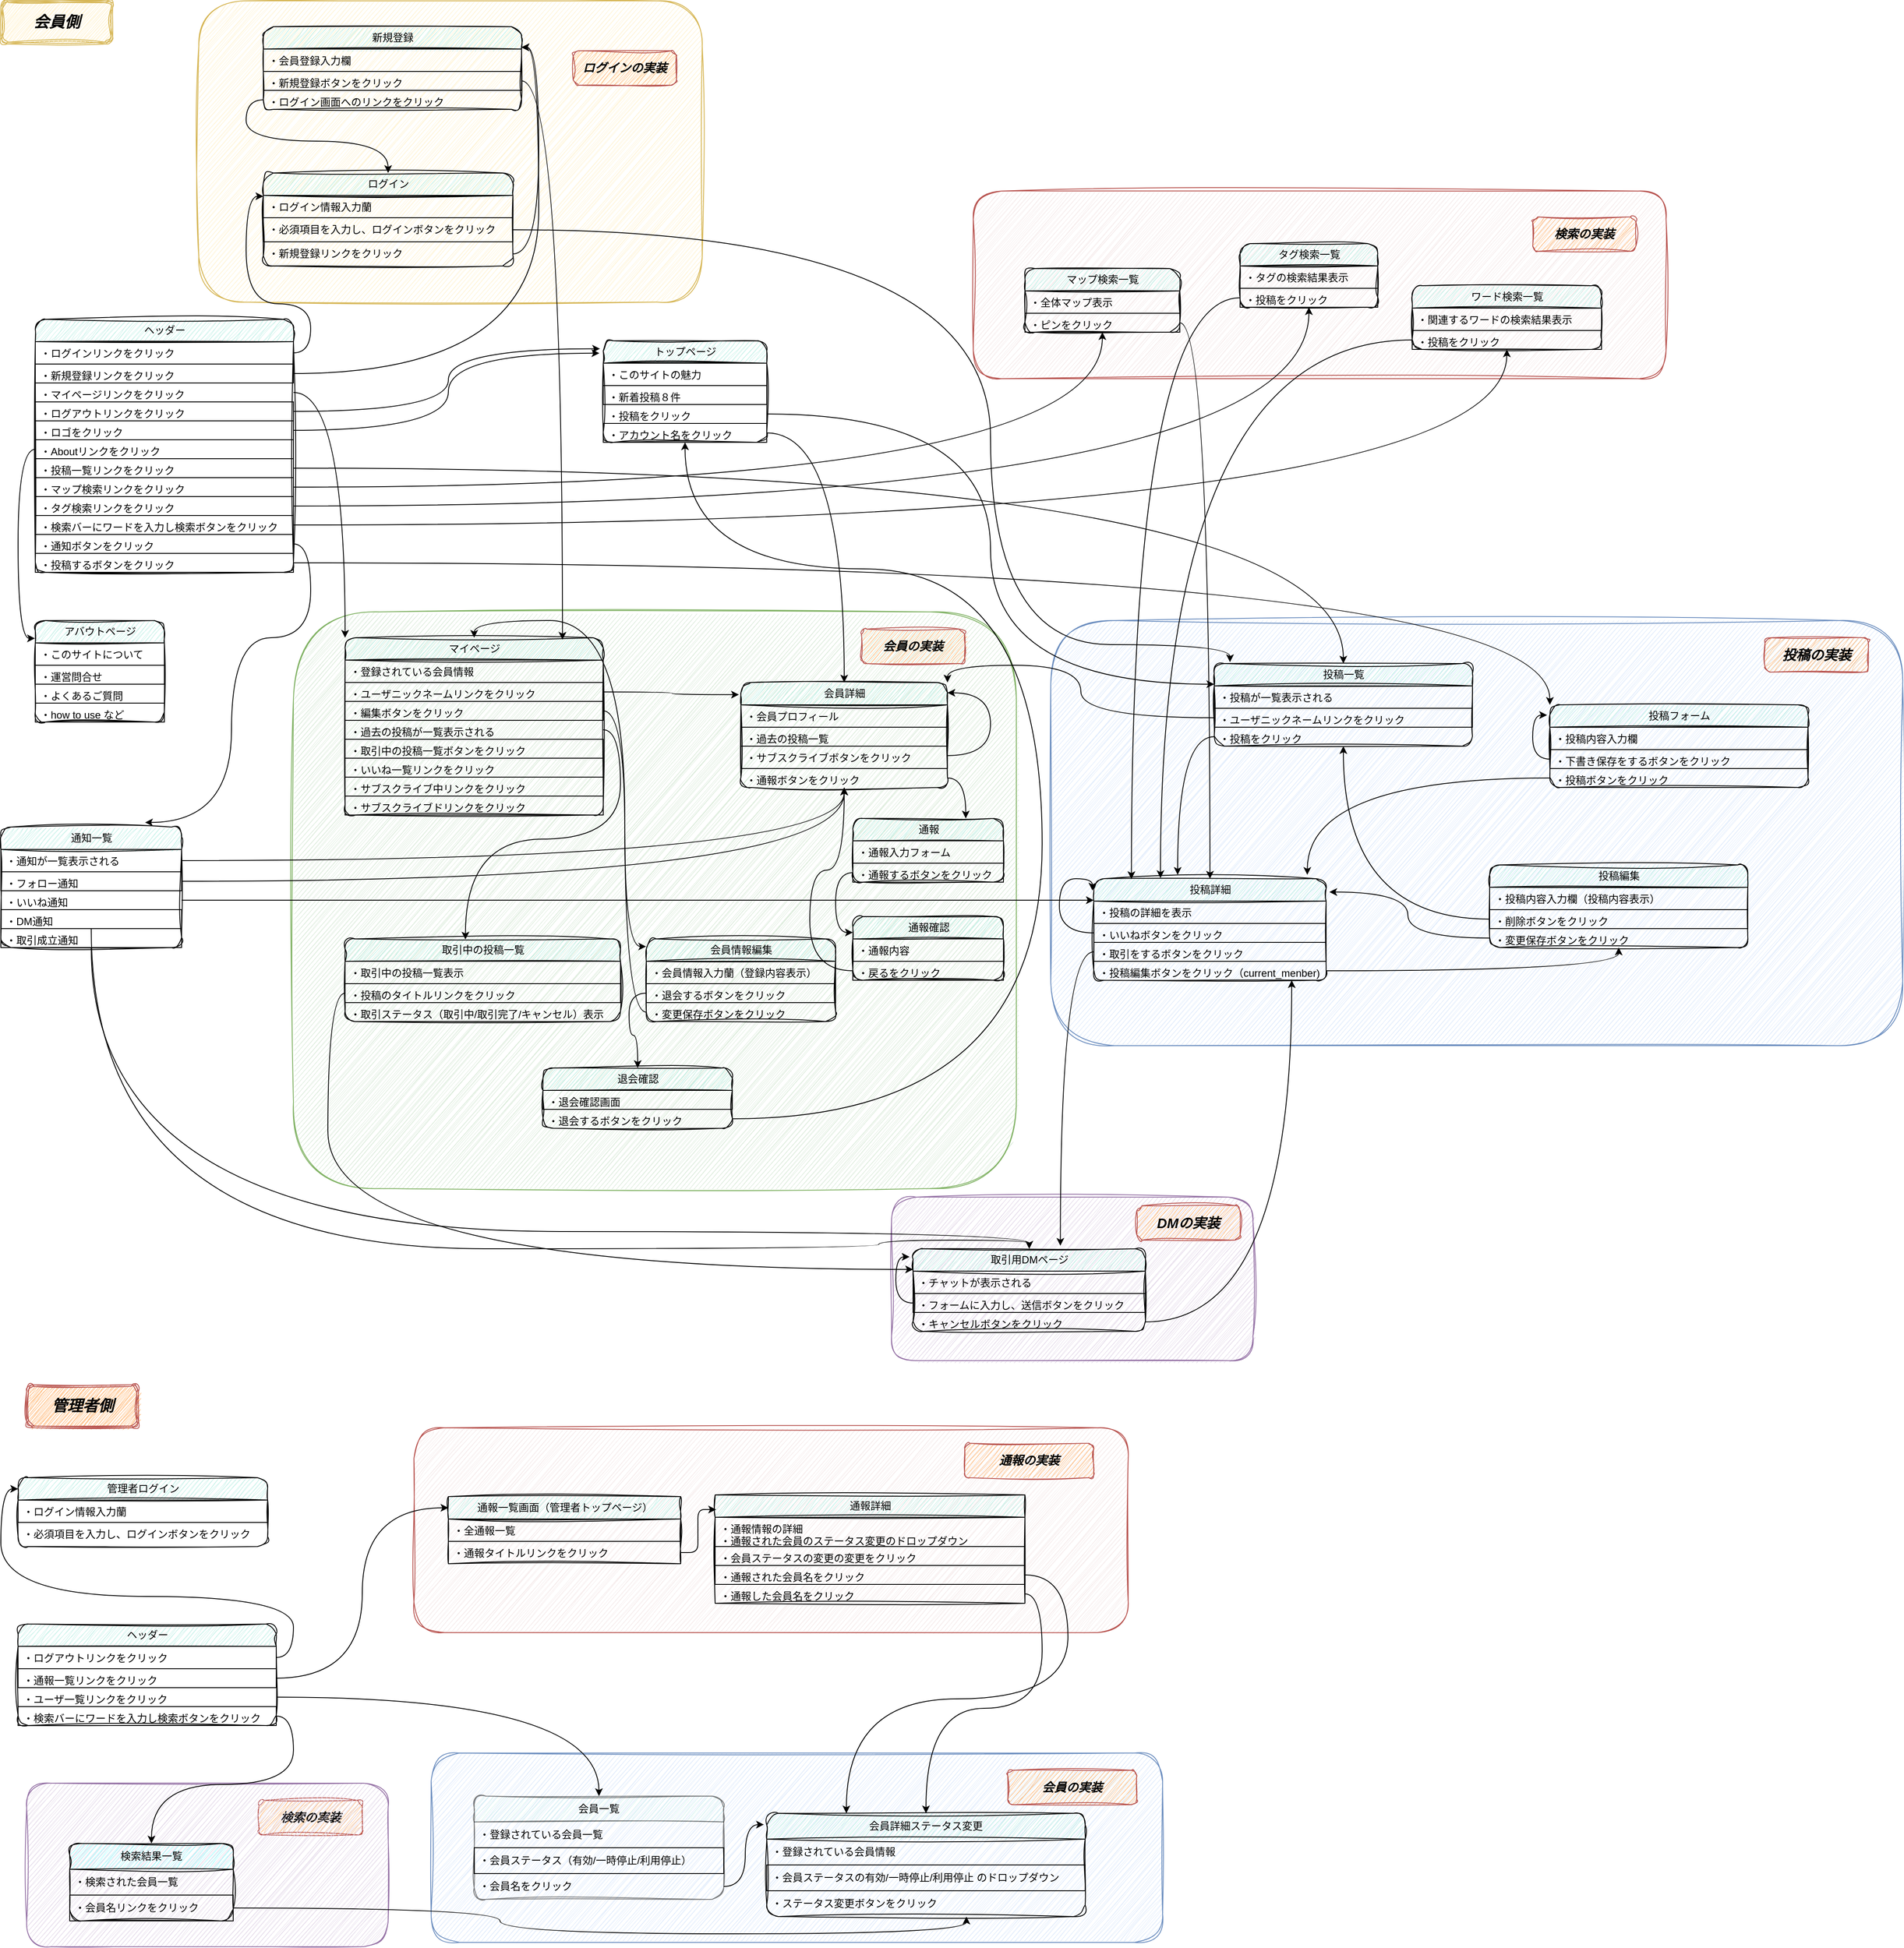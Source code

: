 <mxfile version="21.5.2" type="github">
  <diagram id="C5RBs43oDa-KdzZeNtuy" name="Page-1">
    <mxGraphModel dx="2029" dy="1083" grid="1" gridSize="10" guides="1" tooltips="1" connect="1" arrows="1" fold="1" page="1" pageScale="1" pageWidth="827" pageHeight="1169" math="0" shadow="0">
      <root>
        <mxCell id="WIyWlLk6GJQsqaUBKTNV-0" />
        <mxCell id="WIyWlLk6GJQsqaUBKTNV-1" parent="WIyWlLk6GJQsqaUBKTNV-0" />
        <mxCell id="NGdV3juf8NLYTXSaNOSW-353" value="" style="rounded=1;whiteSpace=wrap;html=1;fillColor=#dae8fc;strokeColor=#6c8ebf;glass=0;sketch=1;curveFitting=1;jiggle=2;" parent="WIyWlLk6GJQsqaUBKTNV-1" vertex="1">
          <mxGeometry x="1380" y="1450" width="990" height="494" as="geometry" />
        </mxCell>
        <mxCell id="NGdV3juf8NLYTXSaNOSW-398" value="" style="rounded=1;whiteSpace=wrap;html=1;labelBackgroundColor=none;fillColor=#f4e7e7;strokeColor=#b85450;fillStyle=auto;sketch=1;curveFitting=1;jiggle=2;" parent="WIyWlLk6GJQsqaUBKTNV-1" vertex="1">
          <mxGeometry x="1290" y="951" width="805" height="218" as="geometry" />
        </mxCell>
        <mxCell id="NGdV3juf8NLYTXSaNOSW-349" value="" style="rounded=1;whiteSpace=wrap;html=1;fillColor=#e1d5e7;strokeColor=#9673a6;glass=0;sketch=1;curveFitting=1;jiggle=2;" parent="WIyWlLk6GJQsqaUBKTNV-1" vertex="1">
          <mxGeometry x="1195" y="2120" width="420" height="190" as="geometry" />
        </mxCell>
        <mxCell id="NGdV3juf8NLYTXSaNOSW-329" value="" style="rounded=1;whiteSpace=wrap;html=1;fillColor=#d5e8d4;strokeColor=#82b366;glass=0;sketch=1;curveFitting=1;jiggle=2;" parent="WIyWlLk6GJQsqaUBKTNV-1" vertex="1">
          <mxGeometry x="500" y="1440" width="840" height="670" as="geometry" />
        </mxCell>
        <mxCell id="NGdV3juf8NLYTXSaNOSW-208" value="&lt;b&gt;&lt;font style=&quot;font-size: 14px;&quot;&gt;&lt;i&gt;検索の実装&lt;/i&gt;&lt;/font&gt;&lt;/b&gt;" style="rounded=1;whiteSpace=wrap;html=1;shadow=0;sketch=1;curveFitting=1;jiggle=2;strokeWidth=1;fillColor=#FFB570;strokeColor=#b85450;" parent="WIyWlLk6GJQsqaUBKTNV-1" vertex="1">
          <mxGeometry x="460" y="2821" width="120" height="40" as="geometry" />
        </mxCell>
        <mxCell id="NGdV3juf8NLYTXSaNOSW-243" value="" style="rounded=1;whiteSpace=wrap;html=1;fillColor=#fff2cc;strokeColor=#d6b656;glass=0;sketch=1;curveFitting=1;jiggle=2;" parent="WIyWlLk6GJQsqaUBKTNV-1" vertex="1">
          <mxGeometry x="390" y="730" width="585" height="350" as="geometry" />
        </mxCell>
        <mxCell id="NGdV3juf8NLYTXSaNOSW-171" value="" style="rounded=1;whiteSpace=wrap;html=1;fillColor=#dae8fc;strokeColor=#6c8ebf;glass=0;sketch=1;curveFitting=1;jiggle=2;" parent="WIyWlLk6GJQsqaUBKTNV-1" vertex="1">
          <mxGeometry x="660" y="2766" width="850" height="220" as="geometry" />
        </mxCell>
        <mxCell id="NGdV3juf8NLYTXSaNOSW-159" value="" style="rounded=1;whiteSpace=wrap;html=1;labelBackgroundColor=none;fillColor=#f4e7e7;strokeColor=#b85450;fillStyle=auto;sketch=1;curveFitting=1;jiggle=2;" parent="WIyWlLk6GJQsqaUBKTNV-1" vertex="1">
          <mxGeometry x="640" y="2388" width="830" height="238" as="geometry" />
        </mxCell>
        <mxCell id="NGdV3juf8NLYTXSaNOSW-0" value="管理者ログイン" style="swimlane;fontStyle=0;childLayout=stackLayout;horizontal=1;startSize=26;fillColor=#b9efe4;horizontalStack=0;resizeParent=1;resizeParentMax=0;resizeLast=0;collapsible=1;marginBottom=0;html=1;rounded=1;labelBackgroundColor=none;sketch=1;curveFitting=1;jiggle=2;shadow=0;" parent="WIyWlLk6GJQsqaUBKTNV-1" vertex="1">
          <mxGeometry x="180" y="2446" width="290" height="80" as="geometry" />
        </mxCell>
        <mxCell id="NGdV3juf8NLYTXSaNOSW-1" value="・ログイン情報入力蘭" style="text;strokeColor=#000000;fillColor=none;align=left;verticalAlign=top;spacingLeft=4;spacingRight=4;overflow=hidden;rotatable=0;points=[[0,0.5],[1,0.5]];portConstraint=eastwest;whiteSpace=wrap;html=1;rounded=0;labelBackgroundColor=none;" parent="NGdV3juf8NLYTXSaNOSW-0" vertex="1">
          <mxGeometry y="26" width="290" height="26" as="geometry" />
        </mxCell>
        <mxCell id="NGdV3juf8NLYTXSaNOSW-3" value="・必須項目を入力し、ログインボタンをクリック" style="text;strokeColor=none;fillColor=none;align=left;verticalAlign=top;spacingLeft=4;spacingRight=4;overflow=hidden;rotatable=0;points=[[0,0.5],[1,0.5]];portConstraint=eastwest;whiteSpace=wrap;html=1;rounded=0;labelBackgroundColor=none;" parent="NGdV3juf8NLYTXSaNOSW-0" vertex="1">
          <mxGeometry y="52" width="290" height="28" as="geometry" />
        </mxCell>
        <mxCell id="NGdV3juf8NLYTXSaNOSW-4" value="&lt;font style=&quot;font-size: 18px;&quot;&gt;&lt;b&gt;&lt;i&gt;管理者側&lt;/i&gt;&lt;/b&gt;&lt;/font&gt;" style="shape=ext;double=1;rounded=1;whiteSpace=wrap;html=1;labelBackgroundColor=none;sketch=1;curveFitting=1;jiggle=2;fillColor=#FFB570;strokeColor=#b85450;" parent="WIyWlLk6GJQsqaUBKTNV-1" vertex="1">
          <mxGeometry x="190" y="2338" width="130" height="50" as="geometry" />
        </mxCell>
        <mxCell id="NGdV3juf8NLYTXSaNOSW-146" value="通報詳細" style="swimlane;fontStyle=0;childLayout=stackLayout;horizontal=1;startSize=26;fillColor=#b9efe4;horizontalStack=0;resizeParent=1;resizeParentMax=0;resizeLast=0;collapsible=1;marginBottom=0;html=1;rounded=0;labelBackgroundColor=none;sketch=1;curveFitting=1;jiggle=2;shadow=0;" parent="WIyWlLk6GJQsqaUBKTNV-1" vertex="1">
          <mxGeometry x="990" y="2466" width="360" height="126" as="geometry" />
        </mxCell>
        <mxCell id="NGdV3juf8NLYTXSaNOSW-147" value="・通報情報の詳細&lt;br&gt;・通報された会員のステータス変更のドロップダウン" style="text;strokeColor=#000000;fillColor=none;align=left;verticalAlign=top;spacingLeft=4;spacingRight=4;overflow=hidden;rotatable=0;points=[[0,0.5],[1,0.5]];portConstraint=eastwest;whiteSpace=wrap;html=1;rounded=0;labelBackgroundColor=none;" parent="NGdV3juf8NLYTXSaNOSW-146" vertex="1">
          <mxGeometry y="26" width="360" height="34" as="geometry" />
        </mxCell>
        <mxCell id="NGdV3juf8NLYTXSaNOSW-149" value="・会員ステータスの変更の変更をクリック" style="text;strokeColor=#000000;fillColor=none;align=left;verticalAlign=top;spacingLeft=4;spacingRight=4;overflow=hidden;rotatable=0;points=[[0,0.5],[1,0.5]];portConstraint=eastwest;whiteSpace=wrap;html=1;rounded=0;labelBackgroundColor=none;" parent="NGdV3juf8NLYTXSaNOSW-146" vertex="1">
          <mxGeometry y="60" width="360" height="22" as="geometry" />
        </mxCell>
        <mxCell id="NGdV3juf8NLYTXSaNOSW-165" value="・通報された会員名をクリック" style="text;strokeColor=#000000;fillColor=none;align=left;verticalAlign=top;spacingLeft=4;spacingRight=4;overflow=hidden;rotatable=0;points=[[0,0.5],[1,0.5]];portConstraint=eastwest;whiteSpace=wrap;html=1;rounded=0;labelBackgroundColor=none;" parent="NGdV3juf8NLYTXSaNOSW-146" vertex="1">
          <mxGeometry y="82" width="360" height="22" as="geometry" />
        </mxCell>
        <mxCell id="NGdV3juf8NLYTXSaNOSW-166" value="・通報した会員名をクリック" style="text;strokeColor=none;fillColor=none;align=left;verticalAlign=top;spacingLeft=4;spacingRight=4;overflow=hidden;rotatable=0;points=[[0,0.5],[1,0.5]];portConstraint=eastwest;whiteSpace=wrap;html=1;rounded=0;labelBackgroundColor=none;" parent="NGdV3juf8NLYTXSaNOSW-146" vertex="1">
          <mxGeometry y="104" width="360" height="22" as="geometry" />
        </mxCell>
        <mxCell id="NGdV3juf8NLYTXSaNOSW-150" value="ヘッダー" style="swimlane;fontStyle=0;childLayout=stackLayout;horizontal=1;startSize=26;fillColor=#b9efe4;horizontalStack=0;resizeParent=1;resizeParentMax=0;resizeLast=0;collapsible=1;marginBottom=0;html=1;rounded=1;labelBackgroundColor=none;sketch=1;curveFitting=1;jiggle=2;shadow=0;" parent="WIyWlLk6GJQsqaUBKTNV-1" vertex="1">
          <mxGeometry x="180" y="2616" width="300" height="118" as="geometry" />
        </mxCell>
        <mxCell id="NGdV3juf8NLYTXSaNOSW-151" value="・ログアウトリンクをクリック" style="text;strokeColor=#000000;fillColor=none;align=left;verticalAlign=top;spacingLeft=4;spacingRight=4;overflow=hidden;rotatable=0;points=[[0,0.5],[1,0.5]];portConstraint=eastwest;whiteSpace=wrap;html=1;rounded=0;labelBackgroundColor=none;" parent="NGdV3juf8NLYTXSaNOSW-150" vertex="1">
          <mxGeometry y="26" width="300" height="26" as="geometry" />
        </mxCell>
        <mxCell id="NGdV3juf8NLYTXSaNOSW-153" value="・通報一覧リンクをクリック" style="text;strokeColor=#000000;fillColor=none;align=left;verticalAlign=top;spacingLeft=4;spacingRight=4;overflow=hidden;rotatable=0;points=[[0,0.5],[1,0.5]];portConstraint=eastwest;whiteSpace=wrap;html=1;rounded=0;labelBackgroundColor=none;" parent="NGdV3juf8NLYTXSaNOSW-150" vertex="1">
          <mxGeometry y="52" width="300" height="22" as="geometry" />
        </mxCell>
        <mxCell id="NGdV3juf8NLYTXSaNOSW-163" value="・ユーザ一覧リンクをクリック" style="text;strokeColor=none;fillColor=none;align=left;verticalAlign=top;spacingLeft=4;spacingRight=4;overflow=hidden;rotatable=0;points=[[0,0.5],[1,0.5]];portConstraint=eastwest;whiteSpace=wrap;html=1;rounded=0;labelBackgroundColor=none;" parent="NGdV3juf8NLYTXSaNOSW-150" vertex="1">
          <mxGeometry y="74" width="300" height="22" as="geometry" />
        </mxCell>
        <mxCell id="NGdV3juf8NLYTXSaNOSW-167" value="・検索バーにワードを入力し検索ボタンをクリック" style="text;strokeColor=#000000;fillColor=none;align=left;verticalAlign=top;spacingLeft=4;spacingRight=4;overflow=hidden;rotatable=0;points=[[0,0.5],[1,0.5]];portConstraint=eastwest;whiteSpace=wrap;html=1;rounded=0;labelBackgroundColor=none;" parent="NGdV3juf8NLYTXSaNOSW-150" vertex="1">
          <mxGeometry y="96" width="300" height="22" as="geometry" />
        </mxCell>
        <mxCell id="NGdV3juf8NLYTXSaNOSW-155" value="通報一覧画面（管理者トップページ）" style="swimlane;fontStyle=0;childLayout=stackLayout;horizontal=1;startSize=26;fillColor=#b9efe4;horizontalStack=0;resizeParent=1;resizeParentMax=0;resizeLast=0;collapsible=1;marginBottom=0;html=1;rounded=0;labelBackgroundColor=none;glass=0;sketch=1;curveFitting=1;jiggle=2;shadow=0;" parent="WIyWlLk6GJQsqaUBKTNV-1" vertex="1">
          <mxGeometry x="680" y="2468" width="270" height="78" as="geometry" />
        </mxCell>
        <mxCell id="NGdV3juf8NLYTXSaNOSW-156" value="・全通報一覧" style="text;strokeColor=#000000;fillColor=none;align=left;verticalAlign=top;spacingLeft=4;spacingRight=4;overflow=hidden;rotatable=0;points=[[0,0.5],[1,0.5]];portConstraint=eastwest;whiteSpace=wrap;html=1;rounded=0;labelBackgroundColor=none;" parent="NGdV3juf8NLYTXSaNOSW-155" vertex="1">
          <mxGeometry y="26" width="270" height="26" as="geometry" />
        </mxCell>
        <mxCell id="NGdV3juf8NLYTXSaNOSW-158" value="・通報タイトルリンクをクリック" style="text;strokeColor=none;fillColor=none;align=left;verticalAlign=top;spacingLeft=4;spacingRight=4;overflow=hidden;rotatable=0;points=[[0,0.5],[1,0.5]];portConstraint=eastwest;whiteSpace=wrap;html=1;rounded=0;labelBackgroundColor=none;" parent="NGdV3juf8NLYTXSaNOSW-155" vertex="1">
          <mxGeometry y="52" width="270" height="26" as="geometry" />
        </mxCell>
        <mxCell id="NGdV3juf8NLYTXSaNOSW-161" value="&lt;i&gt;&lt;font style=&quot;font-size: 14px;&quot;&gt;&lt;b&gt;通報の実装&lt;/b&gt;&lt;/font&gt;&lt;/i&gt;" style="rounded=1;whiteSpace=wrap;html=1;labelBackgroundColor=none;sketch=1;curveFitting=1;jiggle=2;fillColor=#FFB570;strokeColor=#b85450;" parent="WIyWlLk6GJQsqaUBKTNV-1" vertex="1">
          <mxGeometry x="1280" y="2406" width="150" height="40" as="geometry" />
        </mxCell>
        <mxCell id="NGdV3juf8NLYTXSaNOSW-169" style="edgeStyle=orthogonalEdgeStyle;orthogonalLoop=1;jettySize=auto;html=1;exitX=1;exitY=0.5;exitDx=0;exitDy=0;entryX=0;entryY=0.163;entryDx=0;entryDy=0;entryPerimeter=0;curved=1;" parent="WIyWlLk6GJQsqaUBKTNV-1" source="NGdV3juf8NLYTXSaNOSW-151" target="NGdV3juf8NLYTXSaNOSW-0" edge="1">
          <mxGeometry relative="1" as="geometry" />
        </mxCell>
        <mxCell id="NGdV3juf8NLYTXSaNOSW-170" style="edgeStyle=orthogonalEdgeStyle;orthogonalLoop=1;jettySize=auto;html=1;exitX=1;exitY=0.5;exitDx=0;exitDy=0;entryX=0;entryY=0.167;entryDx=0;entryDy=0;entryPerimeter=0;curved=1;" parent="WIyWlLk6GJQsqaUBKTNV-1" source="NGdV3juf8NLYTXSaNOSW-153" target="NGdV3juf8NLYTXSaNOSW-155" edge="1">
          <mxGeometry relative="1" as="geometry" />
        </mxCell>
        <mxCell id="NGdV3juf8NLYTXSaNOSW-172" value="&lt;b&gt;&lt;font style=&quot;font-size: 14px;&quot;&gt;&lt;i&gt;会員の実装&lt;/i&gt;&lt;/font&gt;&lt;/b&gt;" style="rounded=1;whiteSpace=wrap;html=1;sketch=1;curveFitting=1;jiggle=2;fillColor=#FFB570;strokeColor=#b85450;" parent="WIyWlLk6GJQsqaUBKTNV-1" vertex="1">
          <mxGeometry x="1330" y="2786" width="150" height="40" as="geometry" />
        </mxCell>
        <mxCell id="NGdV3juf8NLYTXSaNOSW-175" value="会員一覧" style="swimlane;fontStyle=0;childLayout=stackLayout;horizontal=1;startSize=30;horizontalStack=0;resizeParent=1;resizeParentMax=0;resizeLast=0;collapsible=1;marginBottom=0;whiteSpace=wrap;html=1;sketch=1;curveFitting=1;jiggle=2;rounded=1;shadow=0;glass=0;opacity=50;gradientColor=none;fillColor=#b9efe4;swimlaneLine=1;" parent="WIyWlLk6GJQsqaUBKTNV-1" vertex="1">
          <mxGeometry x="710" y="2816" width="290" height="120" as="geometry" />
        </mxCell>
        <mxCell id="NGdV3juf8NLYTXSaNOSW-176" value="・登録されている会員一覧" style="text;strokeColor=none;fillColor=none;align=left;verticalAlign=middle;spacingLeft=4;spacingRight=4;overflow=hidden;points=[[0,0.5],[1,0.5]];portConstraint=eastwest;rotatable=0;whiteSpace=wrap;html=1;" parent="NGdV3juf8NLYTXSaNOSW-175" vertex="1">
          <mxGeometry y="30" width="290" height="30" as="geometry" />
        </mxCell>
        <mxCell id="NGdV3juf8NLYTXSaNOSW-177" value="・会員ステータス（有効/一時停止/利用停止）" style="text;strokeColor=#000000;fillColor=none;align=left;verticalAlign=middle;spacingLeft=4;spacingRight=4;overflow=hidden;points=[[0,0.5],[1,0.5]];portConstraint=eastwest;rotatable=0;whiteSpace=wrap;html=1;" parent="NGdV3juf8NLYTXSaNOSW-175" vertex="1">
          <mxGeometry y="60" width="290" height="30" as="geometry" />
        </mxCell>
        <mxCell id="NGdV3juf8NLYTXSaNOSW-178" value="・会員名をクリック" style="text;strokeColor=none;fillColor=none;align=left;verticalAlign=middle;spacingLeft=4;spacingRight=4;overflow=hidden;points=[[0,0.5],[1,0.5]];portConstraint=eastwest;rotatable=0;whiteSpace=wrap;html=1;" parent="NGdV3juf8NLYTXSaNOSW-175" vertex="1">
          <mxGeometry y="90" width="290" height="30" as="geometry" />
        </mxCell>
        <mxCell id="NGdV3juf8NLYTXSaNOSW-179" value="会員詳細ステータス変更" style="swimlane;fontStyle=0;childLayout=stackLayout;horizontal=1;startSize=30;horizontalStack=0;resizeParent=1;resizeParentMax=0;resizeLast=0;collapsible=1;marginBottom=0;whiteSpace=wrap;html=1;rounded=1;fillColor=#b9efe4;sketch=1;curveFitting=1;jiggle=2;" parent="WIyWlLk6GJQsqaUBKTNV-1" vertex="1">
          <mxGeometry x="1050" y="2836" width="370" height="120" as="geometry" />
        </mxCell>
        <mxCell id="NGdV3juf8NLYTXSaNOSW-180" value="・登録されている会員情報" style="text;strokeColor=none;fillColor=none;align=left;verticalAlign=middle;spacingLeft=4;spacingRight=4;overflow=hidden;points=[[0,0.5],[1,0.5]];portConstraint=eastwest;rotatable=0;whiteSpace=wrap;html=1;" parent="NGdV3juf8NLYTXSaNOSW-179" vertex="1">
          <mxGeometry y="30" width="370" height="30" as="geometry" />
        </mxCell>
        <mxCell id="NGdV3juf8NLYTXSaNOSW-181" value="・会員ステータスの有効/一時停止/利用停止 のドロップダウン" style="text;strokeColor=#000000;fillColor=none;align=left;verticalAlign=middle;spacingLeft=4;spacingRight=4;overflow=hidden;points=[[0,0.5],[1,0.5]];portConstraint=eastwest;rotatable=0;whiteSpace=wrap;html=1;" parent="NGdV3juf8NLYTXSaNOSW-179" vertex="1">
          <mxGeometry y="60" width="370" height="30" as="geometry" />
        </mxCell>
        <mxCell id="NGdV3juf8NLYTXSaNOSW-182" value="・ステータス変更ボタンをクリック" style="text;strokeColor=none;fillColor=none;align=left;verticalAlign=middle;spacingLeft=4;spacingRight=4;overflow=hidden;points=[[0,0.5],[1,0.5]];portConstraint=eastwest;rotatable=0;whiteSpace=wrap;html=1;" parent="NGdV3juf8NLYTXSaNOSW-179" vertex="1">
          <mxGeometry y="90" width="370" height="30" as="geometry" />
        </mxCell>
        <mxCell id="NGdV3juf8NLYTXSaNOSW-184" style="edgeStyle=orthogonalEdgeStyle;orthogonalLoop=1;jettySize=auto;html=1;curved=1;" parent="WIyWlLk6GJQsqaUBKTNV-1" source="NGdV3juf8NLYTXSaNOSW-166" target="NGdV3juf8NLYTXSaNOSW-179" edge="1">
          <mxGeometry relative="1" as="geometry" />
        </mxCell>
        <mxCell id="NGdV3juf8NLYTXSaNOSW-185" style="edgeStyle=orthogonalEdgeStyle;orthogonalLoop=1;jettySize=auto;html=1;entryX=0.25;entryY=0;entryDx=0;entryDy=0;jumpStyle=gap;jumpSize=10;curved=1;" parent="WIyWlLk6GJQsqaUBKTNV-1" source="NGdV3juf8NLYTXSaNOSW-165" target="NGdV3juf8NLYTXSaNOSW-179" edge="1">
          <mxGeometry relative="1" as="geometry">
            <Array as="points">
              <mxPoint x="1400" y="2559" />
              <mxPoint x="1400" y="2703" />
              <mxPoint x="1143" y="2703" />
            </Array>
          </mxGeometry>
        </mxCell>
        <mxCell id="NGdV3juf8NLYTXSaNOSW-187" style="edgeStyle=orthogonalEdgeStyle;orthogonalLoop=1;jettySize=auto;html=1;entryX=0.003;entryY=0.135;entryDx=0;entryDy=0;entryPerimeter=0;" parent="WIyWlLk6GJQsqaUBKTNV-1" source="NGdV3juf8NLYTXSaNOSW-158" target="NGdV3juf8NLYTXSaNOSW-146" edge="1">
          <mxGeometry relative="1" as="geometry" />
        </mxCell>
        <mxCell id="NGdV3juf8NLYTXSaNOSW-198" style="edgeStyle=orthogonalEdgeStyle;orthogonalLoop=1;jettySize=auto;html=1;entryX=0.5;entryY=0;entryDx=0;entryDy=0;curved=1;" parent="WIyWlLk6GJQsqaUBKTNV-1" source="NGdV3juf8NLYTXSaNOSW-163" target="NGdV3juf8NLYTXSaNOSW-175" edge="1">
          <mxGeometry relative="1" as="geometry" />
        </mxCell>
        <mxCell id="NGdV3juf8NLYTXSaNOSW-199" value="" style="rounded=1;whiteSpace=wrap;html=1;fillColor=#e1d5e7;strokeColor=#9673a6;glass=0;sketch=1;curveFitting=1;jiggle=2;" parent="WIyWlLk6GJQsqaUBKTNV-1" vertex="1">
          <mxGeometry x="190" y="2801" width="420" height="190" as="geometry" />
        </mxCell>
        <mxCell id="NGdV3juf8NLYTXSaNOSW-200" value="検索結果一覧" style="swimlane;fontStyle=0;childLayout=stackLayout;horizontal=1;startSize=30;horizontalStack=0;resizeParent=1;resizeParentMax=0;resizeLast=0;collapsible=1;marginBottom=0;whiteSpace=wrap;html=1;sketch=1;curveFitting=1;jiggle=2;shadow=0;rounded=1;fillColor=#99FFFF;" parent="WIyWlLk6GJQsqaUBKTNV-1" vertex="1">
          <mxGeometry x="240" y="2871" width="190" height="90" as="geometry" />
        </mxCell>
        <mxCell id="NGdV3juf8NLYTXSaNOSW-201" value="・検索された会員一覧" style="text;strokeColor=none;fillColor=none;align=left;verticalAlign=middle;spacingLeft=4;spacingRight=4;overflow=hidden;points=[[0,0.5],[1,0.5]];portConstraint=eastwest;rotatable=0;whiteSpace=wrap;html=1;" parent="NGdV3juf8NLYTXSaNOSW-200" vertex="1">
          <mxGeometry y="30" width="190" height="30" as="geometry" />
        </mxCell>
        <mxCell id="NGdV3juf8NLYTXSaNOSW-202" value="・会員名リンクをクリック" style="text;strokeColor=#000000;fillColor=none;align=left;verticalAlign=middle;spacingLeft=4;spacingRight=4;overflow=hidden;points=[[0,0.5],[1,0.5]];portConstraint=eastwest;rotatable=0;whiteSpace=wrap;html=1;" parent="NGdV3juf8NLYTXSaNOSW-200" vertex="1">
          <mxGeometry y="60" width="190" height="30" as="geometry" />
        </mxCell>
        <mxCell id="NGdV3juf8NLYTXSaNOSW-209" style="edgeStyle=orthogonalEdgeStyle;orthogonalLoop=1;jettySize=auto;html=1;entryX=0.5;entryY=0;entryDx=0;entryDy=0;curved=1;" parent="WIyWlLk6GJQsqaUBKTNV-1" source="NGdV3juf8NLYTXSaNOSW-167" target="NGdV3juf8NLYTXSaNOSW-200" edge="1">
          <mxGeometry relative="1" as="geometry" />
        </mxCell>
        <mxCell id="NGdV3juf8NLYTXSaNOSW-210" style="edgeStyle=orthogonalEdgeStyle;orthogonalLoop=1;jettySize=auto;html=1;entryX=0.627;entryY=1;entryDx=0;entryDy=0;entryPerimeter=0;curved=1;" parent="WIyWlLk6GJQsqaUBKTNV-1" source="NGdV3juf8NLYTXSaNOSW-202" target="NGdV3juf8NLYTXSaNOSW-182" edge="1">
          <mxGeometry relative="1" as="geometry">
            <mxPoint x="1280" y="2966" as="targetPoint" />
          </mxGeometry>
        </mxCell>
        <mxCell id="NGdV3juf8NLYTXSaNOSW-214" style="edgeStyle=orthogonalEdgeStyle;orthogonalLoop=1;jettySize=auto;html=1;entryX=-0.009;entryY=0.109;entryDx=0;entryDy=0;entryPerimeter=0;curved=1;" parent="WIyWlLk6GJQsqaUBKTNV-1" source="NGdV3juf8NLYTXSaNOSW-178" target="NGdV3juf8NLYTXSaNOSW-179" edge="1">
          <mxGeometry relative="1" as="geometry" />
        </mxCell>
        <mxCell id="NGdV3juf8NLYTXSaNOSW-216" value="&lt;span style=&quot;font-size: 18px;&quot;&gt;&lt;b&gt;&lt;i&gt;会員側&lt;/i&gt;&lt;/b&gt;&lt;/span&gt;" style="shape=ext;double=1;rounded=1;whiteSpace=wrap;html=1;labelBackgroundColor=none;sketch=1;curveFitting=1;jiggle=2;fillColor=#fff2cc;strokeColor=#d6b656;" parent="WIyWlLk6GJQsqaUBKTNV-1" vertex="1">
          <mxGeometry x="160" y="730" width="130" height="50" as="geometry" />
        </mxCell>
        <mxCell id="NGdV3juf8NLYTXSaNOSW-218" value="ヘッダー" style="swimlane;fontStyle=0;childLayout=stackLayout;horizontal=1;startSize=26;fillColor=#b9efe4;horizontalStack=0;resizeParent=1;resizeParentMax=0;resizeLast=0;collapsible=1;marginBottom=0;html=1;rounded=1;labelBackgroundColor=none;sketch=1;curveFitting=1;jiggle=2;shadow=0;" parent="WIyWlLk6GJQsqaUBKTNV-1" vertex="1">
          <mxGeometry x="200" y="1100" width="300" height="294" as="geometry" />
        </mxCell>
        <mxCell id="NGdV3juf8NLYTXSaNOSW-219" value="・ログインリンクをクリック" style="text;strokeColor=#000000;fillColor=none;align=left;verticalAlign=top;spacingLeft=4;spacingRight=4;overflow=hidden;rotatable=0;points=[[0,0.5],[1,0.5]];portConstraint=eastwest;whiteSpace=wrap;html=1;rounded=0;labelBackgroundColor=none;" parent="NGdV3juf8NLYTXSaNOSW-218" vertex="1">
          <mxGeometry y="26" width="300" height="26" as="geometry" />
        </mxCell>
        <mxCell id="NGdV3juf8NLYTXSaNOSW-220" value="・新規登録リンクをクリック" style="text;strokeColor=#000000;fillColor=none;align=left;verticalAlign=top;spacingLeft=4;spacingRight=4;overflow=hidden;rotatable=0;points=[[0,0.5],[1,0.5]];portConstraint=eastwest;whiteSpace=wrap;html=1;rounded=0;labelBackgroundColor=none;" parent="NGdV3juf8NLYTXSaNOSW-218" vertex="1">
          <mxGeometry y="52" width="300" height="22" as="geometry" />
        </mxCell>
        <mxCell id="NGdV3juf8NLYTXSaNOSW-221" value="・マイページリンクをクリック" style="text;strokeColor=none;fillColor=none;align=left;verticalAlign=top;spacingLeft=4;spacingRight=4;overflow=hidden;rotatable=0;points=[[0,0.5],[1,0.5]];portConstraint=eastwest;whiteSpace=wrap;html=1;rounded=0;labelBackgroundColor=none;" parent="NGdV3juf8NLYTXSaNOSW-218" vertex="1">
          <mxGeometry y="74" width="300" height="22" as="geometry" />
        </mxCell>
        <mxCell id="NGdV3juf8NLYTXSaNOSW-222" value="・ログアウトリンクをクリック" style="text;strokeColor=#000000;fillColor=none;align=left;verticalAlign=top;spacingLeft=4;spacingRight=4;overflow=hidden;rotatable=0;points=[[0,0.5],[1,0.5]];portConstraint=eastwest;whiteSpace=wrap;html=1;rounded=0;labelBackgroundColor=none;" parent="NGdV3juf8NLYTXSaNOSW-218" vertex="1">
          <mxGeometry y="96" width="300" height="22" as="geometry" />
        </mxCell>
        <mxCell id="NGdV3juf8NLYTXSaNOSW-248" value="・ロゴをクリック" style="text;strokeColor=#000000;fillColor=none;align=left;verticalAlign=top;spacingLeft=4;spacingRight=4;overflow=hidden;rotatable=0;points=[[0,0.5],[1,0.5]];portConstraint=eastwest;whiteSpace=wrap;html=1;rounded=0;labelBackgroundColor=none;" parent="NGdV3juf8NLYTXSaNOSW-218" vertex="1">
          <mxGeometry y="118" width="300" height="22" as="geometry" />
        </mxCell>
        <mxCell id="NGdV3juf8NLYTXSaNOSW-247" value="・Aboutリンクをクリック" style="text;strokeColor=#000000;fillColor=none;align=left;verticalAlign=top;spacingLeft=4;spacingRight=4;overflow=hidden;rotatable=0;points=[[0,0.5],[1,0.5]];portConstraint=eastwest;whiteSpace=wrap;html=1;rounded=0;labelBackgroundColor=none;" parent="NGdV3juf8NLYTXSaNOSW-218" vertex="1">
          <mxGeometry y="140" width="300" height="22" as="geometry" />
        </mxCell>
        <mxCell id="NGdV3juf8NLYTXSaNOSW-250" value="・投稿一覧リンクをクリック" style="text;strokeColor=#000000;fillColor=none;align=left;verticalAlign=top;spacingLeft=4;spacingRight=4;overflow=hidden;rotatable=0;points=[[0,0.5],[1,0.5]];portConstraint=eastwest;whiteSpace=wrap;html=1;rounded=0;labelBackgroundColor=none;" parent="NGdV3juf8NLYTXSaNOSW-218" vertex="1">
          <mxGeometry y="162" width="300" height="22" as="geometry" />
        </mxCell>
        <mxCell id="NGdV3juf8NLYTXSaNOSW-249" value="・マップ検索リンクをクリック" style="text;strokeColor=#000000;fillColor=none;align=left;verticalAlign=top;spacingLeft=4;spacingRight=4;overflow=hidden;rotatable=0;points=[[0,0.5],[1,0.5]];portConstraint=eastwest;whiteSpace=wrap;html=1;rounded=0;labelBackgroundColor=none;" parent="NGdV3juf8NLYTXSaNOSW-218" vertex="1">
          <mxGeometry y="184" width="300" height="22" as="geometry" />
        </mxCell>
        <mxCell id="NGdV3juf8NLYTXSaNOSW-252" value="・タグ検索リンクをクリック" style="text;strokeColor=#000000;fillColor=none;align=left;verticalAlign=top;spacingLeft=4;spacingRight=4;overflow=hidden;rotatable=0;points=[[0,0.5],[1,0.5]];portConstraint=eastwest;whiteSpace=wrap;html=1;rounded=0;labelBackgroundColor=none;" parent="NGdV3juf8NLYTXSaNOSW-218" vertex="1">
          <mxGeometry y="206" width="300" height="22" as="geometry" />
        </mxCell>
        <mxCell id="NGdV3juf8NLYTXSaNOSW-251" value="・検索バーにワードを入力し検索ボタンをクリック" style="text;strokeColor=#000000;fillColor=none;align=left;verticalAlign=top;spacingLeft=4;spacingRight=4;overflow=hidden;rotatable=0;points=[[0,0.5],[1,0.5]];portConstraint=eastwest;whiteSpace=wrap;html=1;rounded=0;labelBackgroundColor=none;" parent="NGdV3juf8NLYTXSaNOSW-218" vertex="1">
          <mxGeometry y="228" width="300" height="22" as="geometry" />
        </mxCell>
        <mxCell id="NGdV3juf8NLYTXSaNOSW-400" value="・通知ボタンをクリック" style="text;strokeColor=#000000;fillColor=none;align=left;verticalAlign=top;spacingLeft=4;spacingRight=4;overflow=hidden;rotatable=0;points=[[0,0.5],[1,0.5]];portConstraint=eastwest;whiteSpace=wrap;html=1;rounded=0;labelBackgroundColor=none;" parent="NGdV3juf8NLYTXSaNOSW-218" vertex="1">
          <mxGeometry y="250" width="300" height="22" as="geometry" />
        </mxCell>
        <mxCell id="Zk5pyRwuH2-tiAC7tn9h-0" value="・投稿するボタンをクリック" style="text;strokeColor=#000000;fillColor=none;align=left;verticalAlign=top;spacingLeft=4;spacingRight=4;overflow=hidden;rotatable=0;points=[[0,0.5],[1,0.5]];portConstraint=eastwest;whiteSpace=wrap;html=1;rounded=0;labelBackgroundColor=none;" vertex="1" parent="NGdV3juf8NLYTXSaNOSW-218">
          <mxGeometry y="272" width="300" height="22" as="geometry" />
        </mxCell>
        <mxCell id="NGdV3juf8NLYTXSaNOSW-223" value="ログイン" style="swimlane;fontStyle=0;childLayout=stackLayout;horizontal=1;startSize=26;fillColor=#b9efe4;horizontalStack=0;resizeParent=1;resizeParentMax=0;resizeLast=0;collapsible=1;marginBottom=0;html=1;rounded=1;labelBackgroundColor=none;sketch=1;curveFitting=1;jiggle=2;shadow=0;" parent="WIyWlLk6GJQsqaUBKTNV-1" vertex="1">
          <mxGeometry x="465" y="930" width="290" height="108" as="geometry" />
        </mxCell>
        <mxCell id="NGdV3juf8NLYTXSaNOSW-224" value="・ログイン情報入力蘭" style="text;strokeColor=#000000;fillColor=none;align=left;verticalAlign=top;spacingLeft=4;spacingRight=4;overflow=hidden;rotatable=0;points=[[0,0.5],[1,0.5]];portConstraint=eastwest;whiteSpace=wrap;html=1;rounded=0;labelBackgroundColor=none;" parent="NGdV3juf8NLYTXSaNOSW-223" vertex="1">
          <mxGeometry y="26" width="290" height="26" as="geometry" />
        </mxCell>
        <mxCell id="NGdV3juf8NLYTXSaNOSW-225" value="・必須項目を入力し、ログインボタンをクリック" style="text;strokeColor=#000000;fillColor=none;align=left;verticalAlign=top;spacingLeft=4;spacingRight=4;overflow=hidden;rotatable=0;points=[[0,0.5],[1,0.5]];portConstraint=eastwest;whiteSpace=wrap;html=1;rounded=0;labelBackgroundColor=none;" parent="NGdV3juf8NLYTXSaNOSW-223" vertex="1">
          <mxGeometry y="52" width="290" height="28" as="geometry" />
        </mxCell>
        <mxCell id="NGdV3juf8NLYTXSaNOSW-226" value="・新規登録リンクをクリック" style="text;strokeColor=none;fillColor=none;align=left;verticalAlign=top;spacingLeft=4;spacingRight=4;overflow=hidden;rotatable=0;points=[[0,0.5],[1,0.5]];portConstraint=eastwest;whiteSpace=wrap;html=1;rounded=0;labelBackgroundColor=none;" parent="NGdV3juf8NLYTXSaNOSW-223" vertex="1">
          <mxGeometry y="80" width="290" height="28" as="geometry" />
        </mxCell>
        <mxCell id="NGdV3juf8NLYTXSaNOSW-233" value="新規登録" style="swimlane;fontStyle=0;childLayout=stackLayout;horizontal=1;startSize=26;fillColor=#b9efe4;horizontalStack=0;resizeParent=1;resizeParentMax=0;resizeLast=0;collapsible=1;marginBottom=0;html=1;rounded=1;labelBackgroundColor=none;sketch=1;curveFitting=1;jiggle=2;shadow=0;" parent="WIyWlLk6GJQsqaUBKTNV-1" vertex="1">
          <mxGeometry x="465" y="760" width="300" height="96" as="geometry" />
        </mxCell>
        <mxCell id="NGdV3juf8NLYTXSaNOSW-234" value="・会員登録入力欄" style="text;strokeColor=#000000;fillColor=none;align=left;verticalAlign=top;spacingLeft=4;spacingRight=4;overflow=hidden;rotatable=0;points=[[0,0.5],[1,0.5]];portConstraint=eastwest;whiteSpace=wrap;html=1;rounded=0;labelBackgroundColor=none;" parent="NGdV3juf8NLYTXSaNOSW-233" vertex="1">
          <mxGeometry y="26" width="300" height="26" as="geometry" />
        </mxCell>
        <mxCell id="NGdV3juf8NLYTXSaNOSW-235" value="・新規登録ボタンをクリック" style="text;strokeColor=#000000;fillColor=none;align=left;verticalAlign=top;spacingLeft=4;spacingRight=4;overflow=hidden;rotatable=0;points=[[0,0.5],[1,0.5]];portConstraint=eastwest;whiteSpace=wrap;html=1;rounded=0;labelBackgroundColor=none;" parent="NGdV3juf8NLYTXSaNOSW-233" vertex="1">
          <mxGeometry y="52" width="300" height="22" as="geometry" />
        </mxCell>
        <mxCell id="NGdV3juf8NLYTXSaNOSW-236" value="・ログイン画面へのリンクをクリック" style="text;strokeColor=none;fillColor=none;align=left;verticalAlign=top;spacingLeft=4;spacingRight=4;overflow=hidden;rotatable=0;points=[[0,0.5],[1,0.5]];portConstraint=eastwest;whiteSpace=wrap;html=1;rounded=0;labelBackgroundColor=none;" parent="NGdV3juf8NLYTXSaNOSW-233" vertex="1">
          <mxGeometry y="74" width="300" height="22" as="geometry" />
        </mxCell>
        <mxCell id="NGdV3juf8NLYTXSaNOSW-238" style="edgeStyle=orthogonalEdgeStyle;orthogonalLoop=1;jettySize=auto;html=1;entryX=0;entryY=0.25;entryDx=0;entryDy=0;curved=1;" parent="WIyWlLk6GJQsqaUBKTNV-1" source="NGdV3juf8NLYTXSaNOSW-219" target="NGdV3juf8NLYTXSaNOSW-223" edge="1">
          <mxGeometry relative="1" as="geometry" />
        </mxCell>
        <mxCell id="NGdV3juf8NLYTXSaNOSW-240" style="edgeStyle=orthogonalEdgeStyle;orthogonalLoop=1;jettySize=auto;html=1;entryX=1;entryY=0.25;entryDx=0;entryDy=0;curved=1;" parent="WIyWlLk6GJQsqaUBKTNV-1" source="NGdV3juf8NLYTXSaNOSW-226" target="NGdV3juf8NLYTXSaNOSW-233" edge="1">
          <mxGeometry relative="1" as="geometry" />
        </mxCell>
        <mxCell id="NGdV3juf8NLYTXSaNOSW-241" style="edgeStyle=orthogonalEdgeStyle;orthogonalLoop=1;jettySize=auto;html=1;entryX=0.5;entryY=0;entryDx=0;entryDy=0;curved=1;" parent="WIyWlLk6GJQsqaUBKTNV-1" source="NGdV3juf8NLYTXSaNOSW-236" target="NGdV3juf8NLYTXSaNOSW-223" edge="1">
          <mxGeometry relative="1" as="geometry" />
        </mxCell>
        <mxCell id="NGdV3juf8NLYTXSaNOSW-244" value="&lt;span style=&quot;font-size: 14px;&quot;&gt;&lt;b&gt;&lt;i&gt;ログインの実装&lt;br&gt;&lt;/i&gt;&lt;/b&gt;&lt;/span&gt;" style="rounded=1;whiteSpace=wrap;html=1;shadow=0;sketch=1;curveFitting=1;jiggle=2;strokeWidth=1;fillColor=#FFB570;strokeColor=#b85450;" parent="WIyWlLk6GJQsqaUBKTNV-1" vertex="1">
          <mxGeometry x="825" y="788" width="120" height="40" as="geometry" />
        </mxCell>
        <mxCell id="NGdV3juf8NLYTXSaNOSW-258" style="edgeStyle=orthogonalEdgeStyle;orthogonalLoop=1;jettySize=auto;html=1;entryX=1;entryY=0.25;entryDx=0;entryDy=0;jumpStyle=none;curved=1;" parent="WIyWlLk6GJQsqaUBKTNV-1" source="NGdV3juf8NLYTXSaNOSW-220" target="NGdV3juf8NLYTXSaNOSW-233" edge="1">
          <mxGeometry relative="1" as="geometry" />
        </mxCell>
        <mxCell id="NGdV3juf8NLYTXSaNOSW-260" value="トップページ" style="swimlane;fontStyle=0;childLayout=stackLayout;horizontal=1;startSize=26;fillColor=#b9efe4;horizontalStack=0;resizeParent=1;resizeParentMax=0;resizeLast=0;collapsible=1;marginBottom=0;html=1;rounded=1;labelBackgroundColor=none;sketch=1;curveFitting=1;jiggle=2;shadow=0;" parent="WIyWlLk6GJQsqaUBKTNV-1" vertex="1">
          <mxGeometry x="860" y="1125" width="190" height="118" as="geometry" />
        </mxCell>
        <mxCell id="NGdV3juf8NLYTXSaNOSW-261" value="・このサイトの魅力" style="text;strokeColor=#000000;fillColor=none;align=left;verticalAlign=top;spacingLeft=4;spacingRight=4;overflow=hidden;rotatable=0;points=[[0,0.5],[1,0.5]];portConstraint=eastwest;whiteSpace=wrap;html=1;rounded=0;labelBackgroundColor=none;" parent="NGdV3juf8NLYTXSaNOSW-260" vertex="1">
          <mxGeometry y="26" width="190" height="26" as="geometry" />
        </mxCell>
        <mxCell id="NGdV3juf8NLYTXSaNOSW-262" value="・新着投稿８件" style="text;strokeColor=#000000;fillColor=none;align=left;verticalAlign=top;spacingLeft=4;spacingRight=4;overflow=hidden;rotatable=0;points=[[0,0.5],[1,0.5]];portConstraint=eastwest;whiteSpace=wrap;html=1;rounded=0;labelBackgroundColor=none;" parent="NGdV3juf8NLYTXSaNOSW-260" vertex="1">
          <mxGeometry y="52" width="190" height="22" as="geometry" />
        </mxCell>
        <mxCell id="NGdV3juf8NLYTXSaNOSW-263" value="・投稿をクリック" style="text;strokeColor=none;fillColor=none;align=left;verticalAlign=top;spacingLeft=4;spacingRight=4;overflow=hidden;rotatable=0;points=[[0,0.5],[1,0.5]];portConstraint=eastwest;whiteSpace=wrap;html=1;rounded=0;labelBackgroundColor=none;" parent="NGdV3juf8NLYTXSaNOSW-260" vertex="1">
          <mxGeometry y="74" width="190" height="22" as="geometry" />
        </mxCell>
        <mxCell id="NGdV3juf8NLYTXSaNOSW-264" value="・アカウント名をクリック" style="text;strokeColor=#000000;fillColor=none;align=left;verticalAlign=top;spacingLeft=4;spacingRight=4;overflow=hidden;rotatable=0;points=[[0,0.5],[1,0.5]];portConstraint=eastwest;whiteSpace=wrap;html=1;rounded=0;labelBackgroundColor=none;" parent="NGdV3juf8NLYTXSaNOSW-260" vertex="1">
          <mxGeometry y="96" width="190" height="22" as="geometry" />
        </mxCell>
        <mxCell id="NGdV3juf8NLYTXSaNOSW-270" style="edgeStyle=orthogonalEdgeStyle;orthogonalLoop=1;jettySize=auto;html=1;entryX=-0.003;entryY=0.176;entryDx=0;entryDy=0;entryPerimeter=0;curved=1;" parent="WIyWlLk6GJQsqaUBKTNV-1" source="NGdV3juf8NLYTXSaNOSW-247" target="NGdV3juf8NLYTXSaNOSW-265" edge="1">
          <mxGeometry relative="1" as="geometry" />
        </mxCell>
        <mxCell id="NGdV3juf8NLYTXSaNOSW-272" value="取引中の投稿一覧" style="swimlane;fontStyle=0;childLayout=stackLayout;horizontal=1;startSize=26;fillColor=#b9efe4;horizontalStack=0;resizeParent=1;resizeParentMax=0;resizeLast=0;collapsible=1;marginBottom=0;html=1;rounded=1;labelBackgroundColor=none;sketch=1;curveFitting=1;jiggle=2;shadow=0;" parent="WIyWlLk6GJQsqaUBKTNV-1" vertex="1">
          <mxGeometry x="560" y="1820" width="320" height="96" as="geometry" />
        </mxCell>
        <mxCell id="NGdV3juf8NLYTXSaNOSW-273" value="・取引中の投稿一覧表示" style="text;strokeColor=#000000;fillColor=none;align=left;verticalAlign=top;spacingLeft=4;spacingRight=4;overflow=hidden;rotatable=0;points=[[0,0.5],[1,0.5]];portConstraint=eastwest;whiteSpace=wrap;html=1;rounded=0;labelBackgroundColor=none;" parent="NGdV3juf8NLYTXSaNOSW-272" vertex="1">
          <mxGeometry y="26" width="320" height="26" as="geometry" />
        </mxCell>
        <mxCell id="NGdV3juf8NLYTXSaNOSW-274" value="・投稿のタイトルリンクをクリック" style="text;strokeColor=#000000;fillColor=none;align=left;verticalAlign=top;spacingLeft=4;spacingRight=4;overflow=hidden;rotatable=0;points=[[0,0.5],[1,0.5]];portConstraint=eastwest;whiteSpace=wrap;html=1;rounded=0;labelBackgroundColor=none;" parent="NGdV3juf8NLYTXSaNOSW-272" vertex="1">
          <mxGeometry y="52" width="320" height="22" as="geometry" />
        </mxCell>
        <mxCell id="NGdV3juf8NLYTXSaNOSW-275" value="・取引ステータス（取引中/取引完了/キャンセル）表示" style="text;strokeColor=none;fillColor=none;align=left;verticalAlign=top;spacingLeft=4;spacingRight=4;overflow=hidden;rotatable=0;points=[[0,0.5],[1,0.5]];portConstraint=eastwest;whiteSpace=wrap;html=1;rounded=0;labelBackgroundColor=none;" parent="NGdV3juf8NLYTXSaNOSW-272" vertex="1">
          <mxGeometry y="74" width="320" height="22" as="geometry" />
        </mxCell>
        <mxCell id="NGdV3juf8NLYTXSaNOSW-277" value="マイページ" style="swimlane;fontStyle=0;childLayout=stackLayout;horizontal=1;startSize=26;fillColor=#b9efe4;horizontalStack=0;resizeParent=1;resizeParentMax=0;resizeLast=0;collapsible=1;marginBottom=0;html=1;rounded=1;labelBackgroundColor=none;sketch=1;curveFitting=1;jiggle=2;shadow=0;" parent="WIyWlLk6GJQsqaUBKTNV-1" vertex="1">
          <mxGeometry x="560" y="1470" width="300" height="206" as="geometry" />
        </mxCell>
        <mxCell id="NGdV3juf8NLYTXSaNOSW-278" value="・登録されている会員情報" style="text;strokeColor=#000000;fillColor=none;align=left;verticalAlign=top;spacingLeft=4;spacingRight=4;overflow=hidden;rotatable=0;points=[[0,0.5],[1,0.5]];portConstraint=eastwest;whiteSpace=wrap;html=1;rounded=0;labelBackgroundColor=none;" parent="NGdV3juf8NLYTXSaNOSW-277" vertex="1">
          <mxGeometry y="26" width="300" height="26" as="geometry" />
        </mxCell>
        <mxCell id="NGdV3juf8NLYTXSaNOSW-297" value="・ユーザニックネームリンクをクリック" style="text;strokeColor=#000000;fillColor=none;align=left;verticalAlign=top;spacingLeft=4;spacingRight=4;overflow=hidden;rotatable=0;points=[[0,0.5],[1,0.5]];portConstraint=eastwest;whiteSpace=wrap;html=1;rounded=0;labelBackgroundColor=none;" parent="NGdV3juf8NLYTXSaNOSW-277" vertex="1">
          <mxGeometry y="52" width="300" height="22" as="geometry" />
        </mxCell>
        <mxCell id="NGdV3juf8NLYTXSaNOSW-279" value="・編集ボタンをクリック" style="text;strokeColor=#000000;fillColor=none;align=left;verticalAlign=top;spacingLeft=4;spacingRight=4;overflow=hidden;rotatable=0;points=[[0,0.5],[1,0.5]];portConstraint=eastwest;whiteSpace=wrap;html=1;rounded=0;labelBackgroundColor=none;" parent="NGdV3juf8NLYTXSaNOSW-277" vertex="1">
          <mxGeometry y="74" width="300" height="22" as="geometry" />
        </mxCell>
        <mxCell id="NGdV3juf8NLYTXSaNOSW-280" value="・過去の投稿が一覧表示される" style="text;strokeColor=none;fillColor=none;align=left;verticalAlign=top;spacingLeft=4;spacingRight=4;overflow=hidden;rotatable=0;points=[[0,0.5],[1,0.5]];portConstraint=eastwest;whiteSpace=wrap;html=1;rounded=0;labelBackgroundColor=none;" parent="NGdV3juf8NLYTXSaNOSW-277" vertex="1">
          <mxGeometry y="96" width="300" height="22" as="geometry" />
        </mxCell>
        <mxCell id="NGdV3juf8NLYTXSaNOSW-281" value="・取引中の投稿一覧ボタンをクリック" style="text;strokeColor=#000000;fillColor=none;align=left;verticalAlign=top;spacingLeft=4;spacingRight=4;overflow=hidden;rotatable=0;points=[[0,0.5],[1,0.5]];portConstraint=eastwest;whiteSpace=wrap;html=1;rounded=0;labelBackgroundColor=none;" parent="NGdV3juf8NLYTXSaNOSW-277" vertex="1">
          <mxGeometry y="118" width="300" height="22" as="geometry" />
        </mxCell>
        <mxCell id="NGdV3juf8NLYTXSaNOSW-289" value="・いいね一覧リンクをクリック" style="text;strokeColor=#000000;fillColor=none;align=left;verticalAlign=top;spacingLeft=4;spacingRight=4;overflow=hidden;rotatable=0;points=[[0,0.5],[1,0.5]];portConstraint=eastwest;whiteSpace=wrap;html=1;rounded=0;labelBackgroundColor=none;" parent="NGdV3juf8NLYTXSaNOSW-277" vertex="1">
          <mxGeometry y="140" width="300" height="22" as="geometry" />
        </mxCell>
        <mxCell id="NGdV3juf8NLYTXSaNOSW-290" value="・サブスクライブ中リンクをクリック" style="text;strokeColor=#000000;fillColor=none;align=left;verticalAlign=top;spacingLeft=4;spacingRight=4;overflow=hidden;rotatable=0;points=[[0,0.5],[1,0.5]];portConstraint=eastwest;whiteSpace=wrap;html=1;rounded=0;labelBackgroundColor=none;" parent="NGdV3juf8NLYTXSaNOSW-277" vertex="1">
          <mxGeometry y="162" width="300" height="22" as="geometry" />
        </mxCell>
        <mxCell id="NGdV3juf8NLYTXSaNOSW-291" value="・サブスクライブドリンクをクリック" style="text;strokeColor=#000000;fillColor=none;align=left;verticalAlign=top;spacingLeft=4;spacingRight=4;overflow=hidden;rotatable=0;points=[[0,0.5],[1,0.5]];portConstraint=eastwest;whiteSpace=wrap;html=1;rounded=0;labelBackgroundColor=none;" parent="NGdV3juf8NLYTXSaNOSW-277" vertex="1">
          <mxGeometry y="184" width="300" height="22" as="geometry" />
        </mxCell>
        <mxCell id="NGdV3juf8NLYTXSaNOSW-282" value="会員情報編集" style="swimlane;fontStyle=0;childLayout=stackLayout;horizontal=1;startSize=26;fillColor=#b9efe4;horizontalStack=0;resizeParent=1;resizeParentMax=0;resizeLast=0;collapsible=1;marginBottom=0;html=1;rounded=1;labelBackgroundColor=none;sketch=1;curveFitting=1;jiggle=2;shadow=0;" parent="WIyWlLk6GJQsqaUBKTNV-1" vertex="1">
          <mxGeometry x="910" y="1820" width="220" height="96" as="geometry" />
        </mxCell>
        <mxCell id="NGdV3juf8NLYTXSaNOSW-283" value="・会員情報入力蘭（登録内容表示）" style="text;strokeColor=#000000;fillColor=none;align=left;verticalAlign=top;spacingLeft=4;spacingRight=4;overflow=hidden;rotatable=0;points=[[0,0.5],[1,0.5]];portConstraint=eastwest;whiteSpace=wrap;html=1;rounded=0;labelBackgroundColor=none;" parent="NGdV3juf8NLYTXSaNOSW-282" vertex="1">
          <mxGeometry y="26" width="220" height="26" as="geometry" />
        </mxCell>
        <mxCell id="NGdV3juf8NLYTXSaNOSW-284" value="・退会するボタンをクリック" style="text;strokeColor=#000000;fillColor=none;align=left;verticalAlign=top;spacingLeft=4;spacingRight=4;overflow=hidden;rotatable=0;points=[[0,0.5],[1,0.5]];portConstraint=eastwest;whiteSpace=wrap;html=1;rounded=0;labelBackgroundColor=none;" parent="NGdV3juf8NLYTXSaNOSW-282" vertex="1">
          <mxGeometry y="52" width="220" height="22" as="geometry" />
        </mxCell>
        <mxCell id="NGdV3juf8NLYTXSaNOSW-285" value="・変更保存ボタンをクリック" style="text;strokeColor=none;fillColor=none;align=left;verticalAlign=top;spacingLeft=4;spacingRight=4;overflow=hidden;rotatable=0;points=[[0,0.5],[1,0.5]];portConstraint=eastwest;whiteSpace=wrap;html=1;rounded=0;labelBackgroundColor=none;" parent="NGdV3juf8NLYTXSaNOSW-282" vertex="1">
          <mxGeometry y="74" width="220" height="22" as="geometry" />
        </mxCell>
        <mxCell id="NGdV3juf8NLYTXSaNOSW-287" style="edgeStyle=orthogonalEdgeStyle;orthogonalLoop=1;jettySize=auto;html=1;entryX=-0.006;entryY=0.177;entryDx=0;entryDy=0;curved=1;entryPerimeter=0;strokeColor=none;" parent="WIyWlLk6GJQsqaUBKTNV-1" source="NGdV3juf8NLYTXSaNOSW-221" target="NGdV3juf8NLYTXSaNOSW-277" edge="1">
          <mxGeometry relative="1" as="geometry">
            <Array as="points">
              <mxPoint x="530" y="1254" />
              <mxPoint x="530" y="1660" />
              <mxPoint x="568" y="1660" />
            </Array>
          </mxGeometry>
        </mxCell>
        <mxCell id="NGdV3juf8NLYTXSaNOSW-265" value="アバウトページ" style="swimlane;fontStyle=0;childLayout=stackLayout;horizontal=1;startSize=26;fillColor=#b9efe4;horizontalStack=0;resizeParent=1;resizeParentMax=0;resizeLast=0;collapsible=1;marginBottom=0;html=1;rounded=1;labelBackgroundColor=none;sketch=1;curveFitting=1;jiggle=2;shadow=0;" parent="WIyWlLk6GJQsqaUBKTNV-1" vertex="1">
          <mxGeometry x="200" y="1450" width="150" height="118" as="geometry" />
        </mxCell>
        <mxCell id="NGdV3juf8NLYTXSaNOSW-266" value="・このサイトについて" style="text;strokeColor=#000000;fillColor=none;align=left;verticalAlign=top;spacingLeft=4;spacingRight=4;overflow=hidden;rotatable=0;points=[[0,0.5],[1,0.5]];portConstraint=eastwest;whiteSpace=wrap;html=1;rounded=0;labelBackgroundColor=none;" parent="NGdV3juf8NLYTXSaNOSW-265" vertex="1">
          <mxGeometry y="26" width="150" height="26" as="geometry" />
        </mxCell>
        <mxCell id="NGdV3juf8NLYTXSaNOSW-267" value="・運営問合せ" style="text;strokeColor=#000000;fillColor=none;align=left;verticalAlign=top;spacingLeft=4;spacingRight=4;overflow=hidden;rotatable=0;points=[[0,0.5],[1,0.5]];portConstraint=eastwest;whiteSpace=wrap;html=1;rounded=0;labelBackgroundColor=none;" parent="NGdV3juf8NLYTXSaNOSW-265" vertex="1">
          <mxGeometry y="52" width="150" height="22" as="geometry" />
        </mxCell>
        <mxCell id="NGdV3juf8NLYTXSaNOSW-268" value="・よくあるご質問" style="text;strokeColor=none;fillColor=none;align=left;verticalAlign=top;spacingLeft=4;spacingRight=4;overflow=hidden;rotatable=0;points=[[0,0.5],[1,0.5]];portConstraint=eastwest;whiteSpace=wrap;html=1;rounded=0;labelBackgroundColor=none;" parent="NGdV3juf8NLYTXSaNOSW-265" vertex="1">
          <mxGeometry y="74" width="150" height="22" as="geometry" />
        </mxCell>
        <mxCell id="NGdV3juf8NLYTXSaNOSW-269" value="・how to use など" style="text;strokeColor=#000000;fillColor=none;align=left;verticalAlign=top;spacingLeft=4;spacingRight=4;overflow=hidden;rotatable=0;points=[[0,0.5],[1,0.5]];portConstraint=eastwest;whiteSpace=wrap;html=1;rounded=0;labelBackgroundColor=none;" parent="NGdV3juf8NLYTXSaNOSW-265" vertex="1">
          <mxGeometry y="96" width="150" height="22" as="geometry" />
        </mxCell>
        <mxCell id="NGdV3juf8NLYTXSaNOSW-288" style="edgeStyle=orthogonalEdgeStyle;orthogonalLoop=1;jettySize=auto;html=1;entryX=-0.001;entryY=0.092;entryDx=0;entryDy=0;entryPerimeter=0;curved=1;" parent="WIyWlLk6GJQsqaUBKTNV-1" source="NGdV3juf8NLYTXSaNOSW-279" target="NGdV3juf8NLYTXSaNOSW-282" edge="1">
          <mxGeometry relative="1" as="geometry" />
        </mxCell>
        <mxCell id="NGdV3juf8NLYTXSaNOSW-292" value="会員詳細" style="swimlane;fontStyle=0;childLayout=stackLayout;horizontal=1;startSize=26;fillColor=#b9efe4;horizontalStack=0;resizeParent=1;resizeParentMax=0;resizeLast=0;collapsible=1;marginBottom=0;html=1;rounded=1;labelBackgroundColor=none;sketch=1;curveFitting=1;jiggle=2;shadow=0;" parent="WIyWlLk6GJQsqaUBKTNV-1" vertex="1">
          <mxGeometry x="1020" y="1522" width="240" height="122" as="geometry" />
        </mxCell>
        <mxCell id="NGdV3juf8NLYTXSaNOSW-293" value="・会員プロフィール" style="text;strokeColor=#000000;fillColor=none;align=left;verticalAlign=top;spacingLeft=4;spacingRight=4;overflow=hidden;rotatable=0;points=[[0,0.5],[1,0.5]];portConstraint=eastwest;whiteSpace=wrap;html=1;rounded=0;labelBackgroundColor=none;" parent="NGdV3juf8NLYTXSaNOSW-292" vertex="1">
          <mxGeometry y="26" width="240" height="26" as="geometry" />
        </mxCell>
        <mxCell id="NGdV3juf8NLYTXSaNOSW-294" value="・過去の投稿一覧" style="text;strokeColor=#000000;fillColor=none;align=left;verticalAlign=top;spacingLeft=4;spacingRight=4;overflow=hidden;rotatable=0;points=[[0,0.5],[1,0.5]];portConstraint=eastwest;whiteSpace=wrap;html=1;rounded=0;labelBackgroundColor=none;" parent="NGdV3juf8NLYTXSaNOSW-292" vertex="1">
          <mxGeometry y="52" width="240" height="22" as="geometry" />
        </mxCell>
        <mxCell id="NGdV3juf8NLYTXSaNOSW-334" style="edgeStyle=orthogonalEdgeStyle;orthogonalLoop=1;jettySize=auto;html=1;curved=1;" parent="NGdV3juf8NLYTXSaNOSW-292" source="NGdV3juf8NLYTXSaNOSW-295" target="NGdV3juf8NLYTXSaNOSW-292" edge="1">
          <mxGeometry relative="1" as="geometry">
            <mxPoint x="250" y="12" as="targetPoint" />
            <Array as="points">
              <mxPoint x="290" y="85" />
              <mxPoint x="290" y="12" />
            </Array>
          </mxGeometry>
        </mxCell>
        <mxCell id="NGdV3juf8NLYTXSaNOSW-295" value="・サブスクライブボタンをクリック" style="text;strokeColor=#000000;fillColor=none;align=left;verticalAlign=top;spacingLeft=4;spacingRight=4;overflow=hidden;rotatable=0;points=[[0,0.5],[1,0.5]];portConstraint=eastwest;whiteSpace=wrap;html=1;rounded=0;labelBackgroundColor=none;" parent="NGdV3juf8NLYTXSaNOSW-292" vertex="1">
          <mxGeometry y="74" width="240" height="26" as="geometry" />
        </mxCell>
        <mxCell id="NGdV3juf8NLYTXSaNOSW-422" value="・通報ボタンをクリック" style="text;strokeColor=none;fillColor=none;align=left;verticalAlign=top;spacingLeft=4;spacingRight=4;overflow=hidden;rotatable=0;points=[[0,0.5],[1,0.5]];portConstraint=eastwest;whiteSpace=wrap;html=1;rounded=0;labelBackgroundColor=none;" parent="NGdV3juf8NLYTXSaNOSW-292" vertex="1">
          <mxGeometry y="100" width="240" height="22" as="geometry" />
        </mxCell>
        <mxCell id="NGdV3juf8NLYTXSaNOSW-298" style="edgeStyle=orthogonalEdgeStyle;orthogonalLoop=1;jettySize=auto;html=1;entryX=-0.01;entryY=0.116;entryDx=0;entryDy=0;entryPerimeter=0;curved=1;" parent="WIyWlLk6GJQsqaUBKTNV-1" source="NGdV3juf8NLYTXSaNOSW-297" target="NGdV3juf8NLYTXSaNOSW-292" edge="1">
          <mxGeometry relative="1" as="geometry" />
        </mxCell>
        <mxCell id="NGdV3juf8NLYTXSaNOSW-302" style="edgeStyle=orthogonalEdgeStyle;orthogonalLoop=1;jettySize=auto;html=1;entryX=0.5;entryY=0;entryDx=0;entryDy=0;curved=1;" parent="WIyWlLk6GJQsqaUBKTNV-1" source="NGdV3juf8NLYTXSaNOSW-285" target="NGdV3juf8NLYTXSaNOSW-277" edge="1">
          <mxGeometry relative="1" as="geometry" />
        </mxCell>
        <mxCell id="NGdV3juf8NLYTXSaNOSW-304" style="edgeStyle=orthogonalEdgeStyle;orthogonalLoop=1;jettySize=auto;html=1;entryX=0;entryY=0;entryDx=0;entryDy=0;curved=1;" parent="WIyWlLk6GJQsqaUBKTNV-1" source="NGdV3juf8NLYTXSaNOSW-221" target="NGdV3juf8NLYTXSaNOSW-277" edge="1">
          <mxGeometry relative="1" as="geometry" />
        </mxCell>
        <mxCell id="NGdV3juf8NLYTXSaNOSW-306" style="edgeStyle=orthogonalEdgeStyle;orthogonalLoop=1;jettySize=auto;html=1;entryX=0.5;entryY=0;entryDx=0;entryDy=0;curved=1;" parent="WIyWlLk6GJQsqaUBKTNV-1" source="NGdV3juf8NLYTXSaNOSW-264" target="NGdV3juf8NLYTXSaNOSW-292" edge="1">
          <mxGeometry relative="1" as="geometry" />
        </mxCell>
        <mxCell id="NGdV3juf8NLYTXSaNOSW-307" value="投稿詳細" style="swimlane;fontStyle=0;childLayout=stackLayout;horizontal=1;startSize=26;fillColor=#b9efe4;horizontalStack=0;resizeParent=1;resizeParentMax=0;resizeLast=0;collapsible=1;marginBottom=0;html=1;rounded=1;labelBackgroundColor=none;sketch=1;curveFitting=1;jiggle=2;shadow=0;" parent="WIyWlLk6GJQsqaUBKTNV-1" vertex="1">
          <mxGeometry x="1430" y="1750" width="270" height="118" as="geometry" />
        </mxCell>
        <mxCell id="NGdV3juf8NLYTXSaNOSW-308" value="・投稿の詳細を表示" style="text;strokeColor=#000000;fillColor=none;align=left;verticalAlign=top;spacingLeft=4;spacingRight=4;overflow=hidden;rotatable=0;points=[[0,0.5],[1,0.5]];portConstraint=eastwest;whiteSpace=wrap;html=1;rounded=0;labelBackgroundColor=none;" parent="NGdV3juf8NLYTXSaNOSW-307" vertex="1">
          <mxGeometry y="26" width="270" height="26" as="geometry" />
        </mxCell>
        <mxCell id="NGdV3juf8NLYTXSaNOSW-337" style="edgeStyle=orthogonalEdgeStyle;orthogonalLoop=1;jettySize=auto;html=1;entryX=-0.006;entryY=0.116;entryDx=0;entryDy=0;entryPerimeter=0;curved=1;" parent="NGdV3juf8NLYTXSaNOSW-307" source="NGdV3juf8NLYTXSaNOSW-309" target="NGdV3juf8NLYTXSaNOSW-307" edge="1">
          <mxGeometry relative="1" as="geometry">
            <Array as="points">
              <mxPoint x="-40" y="63" />
              <mxPoint x="-40" />
              <mxPoint x="-2" />
            </Array>
          </mxGeometry>
        </mxCell>
        <mxCell id="NGdV3juf8NLYTXSaNOSW-309" value="・いいねボタンをクリック" style="text;strokeColor=#000000;fillColor=none;align=left;verticalAlign=top;spacingLeft=4;spacingRight=4;overflow=hidden;rotatable=0;points=[[0,0.5],[1,0.5]];portConstraint=eastwest;whiteSpace=wrap;html=1;rounded=0;labelBackgroundColor=none;" parent="NGdV3juf8NLYTXSaNOSW-307" vertex="1">
          <mxGeometry y="52" width="270" height="22" as="geometry" />
        </mxCell>
        <mxCell id="NGdV3juf8NLYTXSaNOSW-310" value="・取引をするボタンをクリック" style="text;strokeColor=#000000;fillColor=none;align=left;verticalAlign=top;spacingLeft=4;spacingRight=4;overflow=hidden;rotatable=0;points=[[0,0.5],[1,0.5]];portConstraint=eastwest;whiteSpace=wrap;html=1;rounded=0;labelBackgroundColor=none;" parent="NGdV3juf8NLYTXSaNOSW-307" vertex="1">
          <mxGeometry y="74" width="270" height="22" as="geometry" />
        </mxCell>
        <mxCell id="NGdV3juf8NLYTXSaNOSW-361" value="・投稿編集ボタンをクリック（current_menber)" style="text;strokeColor=none;fillColor=none;align=left;verticalAlign=top;spacingLeft=4;spacingRight=4;overflow=hidden;rotatable=0;points=[[0,0.5],[1,0.5]];portConstraint=eastwest;whiteSpace=wrap;html=1;rounded=0;labelBackgroundColor=none;" parent="NGdV3juf8NLYTXSaNOSW-307" vertex="1">
          <mxGeometry y="96" width="270" height="22" as="geometry" />
        </mxCell>
        <mxCell id="NGdV3juf8NLYTXSaNOSW-312" style="edgeStyle=orthogonalEdgeStyle;orthogonalLoop=1;jettySize=auto;html=1;entryX=0.437;entryY=0.007;entryDx=0;entryDy=0;entryPerimeter=0;curved=1;" parent="WIyWlLk6GJQsqaUBKTNV-1" source="NGdV3juf8NLYTXSaNOSW-280" target="NGdV3juf8NLYTXSaNOSW-272" edge="1">
          <mxGeometry relative="1" as="geometry" />
        </mxCell>
        <mxCell id="NGdV3juf8NLYTXSaNOSW-316" value="取引用DMページ" style="swimlane;fontStyle=0;childLayout=stackLayout;horizontal=1;startSize=26;fillColor=#b9efe4;horizontalStack=0;resizeParent=1;resizeParentMax=0;resizeLast=0;collapsible=1;marginBottom=0;html=1;rounded=1;labelBackgroundColor=none;sketch=1;curveFitting=1;jiggle=2;shadow=0;" parent="WIyWlLk6GJQsqaUBKTNV-1" vertex="1">
          <mxGeometry x="1220" y="2180" width="270" height="96" as="geometry" />
        </mxCell>
        <mxCell id="NGdV3juf8NLYTXSaNOSW-317" value="・チャットが表示される" style="text;strokeColor=#000000;fillColor=none;align=left;verticalAlign=top;spacingLeft=4;spacingRight=4;overflow=hidden;rotatable=0;points=[[0,0.5],[1,0.5]];portConstraint=eastwest;whiteSpace=wrap;html=1;rounded=0;labelBackgroundColor=none;" parent="NGdV3juf8NLYTXSaNOSW-316" vertex="1">
          <mxGeometry y="26" width="270" height="26" as="geometry" />
        </mxCell>
        <mxCell id="NGdV3juf8NLYTXSaNOSW-327" style="edgeStyle=orthogonalEdgeStyle;orthogonalLoop=1;jettySize=auto;html=1;entryX=-0.015;entryY=0.098;entryDx=0;entryDy=0;entryPerimeter=0;curved=1;" parent="NGdV3juf8NLYTXSaNOSW-316" source="NGdV3juf8NLYTXSaNOSW-318" target="NGdV3juf8NLYTXSaNOSW-316" edge="1">
          <mxGeometry relative="1" as="geometry">
            <Array as="points">
              <mxPoint x="-20" y="63" />
              <mxPoint x="-20" y="10" />
            </Array>
          </mxGeometry>
        </mxCell>
        <mxCell id="NGdV3juf8NLYTXSaNOSW-318" value="・フォームに入力し、送信ボタンをクリック" style="text;strokeColor=#000000;fillColor=none;align=left;verticalAlign=top;spacingLeft=4;spacingRight=4;overflow=hidden;rotatable=0;points=[[0,0.5],[1,0.5]];portConstraint=eastwest;whiteSpace=wrap;html=1;rounded=0;labelBackgroundColor=none;" parent="NGdV3juf8NLYTXSaNOSW-316" vertex="1">
          <mxGeometry y="52" width="270" height="22" as="geometry" />
        </mxCell>
        <mxCell id="NGdV3juf8NLYTXSaNOSW-319" value="・キャンセルボタンをクリック" style="text;strokeColor=none;fillColor=none;align=left;verticalAlign=top;spacingLeft=4;spacingRight=4;overflow=hidden;rotatable=0;points=[[0,0.5],[1,0.5]];portConstraint=eastwest;whiteSpace=wrap;html=1;rounded=0;labelBackgroundColor=none;" parent="NGdV3juf8NLYTXSaNOSW-316" vertex="1">
          <mxGeometry y="74" width="270" height="22" as="geometry" />
        </mxCell>
        <mxCell id="NGdV3juf8NLYTXSaNOSW-321" value="投稿一覧" style="swimlane;fontStyle=0;childLayout=stackLayout;horizontal=1;startSize=26;fillColor=#b9efe4;horizontalStack=0;resizeParent=1;resizeParentMax=0;resizeLast=0;collapsible=1;marginBottom=0;html=1;rounded=1;labelBackgroundColor=none;sketch=1;curveFitting=1;jiggle=2;shadow=0;" parent="WIyWlLk6GJQsqaUBKTNV-1" vertex="1">
          <mxGeometry x="1570" y="1500" width="300" height="96" as="geometry" />
        </mxCell>
        <mxCell id="NGdV3juf8NLYTXSaNOSW-322" value="・投稿が一覧表示される" style="text;strokeColor=#000000;fillColor=none;align=left;verticalAlign=top;spacingLeft=4;spacingRight=4;overflow=hidden;rotatable=0;points=[[0,0.5],[1,0.5]];portConstraint=eastwest;whiteSpace=wrap;html=1;rounded=0;labelBackgroundColor=none;" parent="NGdV3juf8NLYTXSaNOSW-321" vertex="1">
          <mxGeometry y="26" width="300" height="26" as="geometry" />
        </mxCell>
        <mxCell id="NGdV3juf8NLYTXSaNOSW-323" value="・ユーザニックネームリンクをクリック" style="text;strokeColor=#000000;fillColor=none;align=left;verticalAlign=top;spacingLeft=4;spacingRight=4;overflow=hidden;rotatable=0;points=[[0,0.5],[1,0.5]];portConstraint=eastwest;whiteSpace=wrap;html=1;rounded=0;labelBackgroundColor=none;" parent="NGdV3juf8NLYTXSaNOSW-321" vertex="1">
          <mxGeometry y="52" width="300" height="22" as="geometry" />
        </mxCell>
        <mxCell id="NGdV3juf8NLYTXSaNOSW-324" value="・投稿をクリック" style="text;strokeColor=none;fillColor=none;align=left;verticalAlign=top;spacingLeft=4;spacingRight=4;overflow=hidden;rotatable=0;points=[[0,0.5],[1,0.5]];portConstraint=eastwest;whiteSpace=wrap;html=1;rounded=0;labelBackgroundColor=none;" parent="NGdV3juf8NLYTXSaNOSW-321" vertex="1">
          <mxGeometry y="74" width="300" height="22" as="geometry" />
        </mxCell>
        <mxCell id="NGdV3juf8NLYTXSaNOSW-330" value="&lt;b&gt;&lt;font style=&quot;font-size: 14px;&quot;&gt;&lt;i&gt;会員の実装&lt;/i&gt;&lt;/font&gt;&lt;/b&gt;" style="rounded=1;whiteSpace=wrap;html=1;shadow=0;sketch=1;curveFitting=1;jiggle=2;strokeWidth=1;fillColor=#FFB570;strokeColor=#b85450;" parent="WIyWlLk6GJQsqaUBKTNV-1" vertex="1">
          <mxGeometry x="1160" y="1460" width="120" height="40" as="geometry" />
        </mxCell>
        <mxCell id="NGdV3juf8NLYTXSaNOSW-335" style="edgeStyle=orthogonalEdgeStyle;orthogonalLoop=1;jettySize=auto;html=1;entryX=0.634;entryY=-0.036;entryDx=0;entryDy=0;entryPerimeter=0;curved=1;" parent="WIyWlLk6GJQsqaUBKTNV-1" source="NGdV3juf8NLYTXSaNOSW-310" target="NGdV3juf8NLYTXSaNOSW-316" edge="1">
          <mxGeometry relative="1" as="geometry" />
        </mxCell>
        <mxCell id="NGdV3juf8NLYTXSaNOSW-339" style="edgeStyle=orthogonalEdgeStyle;curved=1;orthogonalLoop=1;jettySize=auto;html=1;exitX=1;exitY=0.5;exitDx=0;exitDy=0;entryX=0.842;entryY=0.011;entryDx=0;entryDy=0;entryPerimeter=0;" parent="WIyWlLk6GJQsqaUBKTNV-1" source="NGdV3juf8NLYTXSaNOSW-235" target="NGdV3juf8NLYTXSaNOSW-277" edge="1">
          <mxGeometry relative="1" as="geometry" />
        </mxCell>
        <mxCell id="NGdV3juf8NLYTXSaNOSW-340" style="edgeStyle=orthogonalEdgeStyle;curved=1;orthogonalLoop=1;jettySize=auto;html=1;entryX=0.061;entryY=-0.017;entryDx=0;entryDy=0;entryPerimeter=0;" parent="WIyWlLk6GJQsqaUBKTNV-1" source="NGdV3juf8NLYTXSaNOSW-225" target="NGdV3juf8NLYTXSaNOSW-321" edge="1">
          <mxGeometry relative="1" as="geometry">
            <Array as="points">
              <mxPoint x="1310" y="996" />
              <mxPoint x="1310" y="1478" />
            </Array>
          </mxGeometry>
        </mxCell>
        <mxCell id="NGdV3juf8NLYTXSaNOSW-341" style="edgeStyle=orthogonalEdgeStyle;curved=1;orthogonalLoop=1;jettySize=auto;html=1;entryX=-0.024;entryY=0.122;entryDx=0;entryDy=0;entryPerimeter=0;" parent="WIyWlLk6GJQsqaUBKTNV-1" source="NGdV3juf8NLYTXSaNOSW-248" target="NGdV3juf8NLYTXSaNOSW-260" edge="1">
          <mxGeometry relative="1" as="geometry" />
        </mxCell>
        <mxCell id="NGdV3juf8NLYTXSaNOSW-346" style="edgeStyle=orthogonalEdgeStyle;curved=1;orthogonalLoop=1;jettySize=auto;html=1;entryX=1;entryY=0;entryDx=0;entryDy=0;" parent="WIyWlLk6GJQsqaUBKTNV-1" source="NGdV3juf8NLYTXSaNOSW-323" target="NGdV3juf8NLYTXSaNOSW-292" edge="1">
          <mxGeometry relative="1" as="geometry" />
        </mxCell>
        <mxCell id="NGdV3juf8NLYTXSaNOSW-351" value="&lt;font size=&quot;3&quot;&gt;&lt;b&gt;&lt;i&gt;DMの実装&lt;/i&gt;&lt;/b&gt;&lt;/font&gt;" style="rounded=1;whiteSpace=wrap;html=1;shadow=0;sketch=1;curveFitting=1;jiggle=2;strokeWidth=1;fillColor=#FFB570;strokeColor=#b85450;" parent="WIyWlLk6GJQsqaUBKTNV-1" vertex="1">
          <mxGeometry x="1480" y="2130" width="120" height="40" as="geometry" />
        </mxCell>
        <mxCell id="NGdV3juf8NLYTXSaNOSW-354" value="&lt;font size=&quot;3&quot;&gt;&lt;b&gt;&lt;i&gt;投稿の実装&lt;/i&gt;&lt;/b&gt;&lt;br&gt;&lt;/font&gt;" style="rounded=1;whiteSpace=wrap;html=1;shadow=0;sketch=1;curveFitting=1;jiggle=2;strokeWidth=1;fillColor=#FFB570;strokeColor=#b85450;" parent="WIyWlLk6GJQsqaUBKTNV-1" vertex="1">
          <mxGeometry x="2210" y="1470" width="120" height="40" as="geometry" />
        </mxCell>
        <mxCell id="NGdV3juf8NLYTXSaNOSW-355" value="投稿編集" style="swimlane;fontStyle=0;childLayout=stackLayout;horizontal=1;startSize=26;fillColor=#b9efe4;horizontalStack=0;resizeParent=1;resizeParentMax=0;resizeLast=0;collapsible=1;marginBottom=0;html=1;rounded=1;labelBackgroundColor=none;sketch=1;curveFitting=1;jiggle=2;shadow=0;" parent="WIyWlLk6GJQsqaUBKTNV-1" vertex="1">
          <mxGeometry x="1890" y="1734" width="300" height="96" as="geometry" />
        </mxCell>
        <mxCell id="NGdV3juf8NLYTXSaNOSW-356" value="・投稿内容入力欄（投稿内容表示）" style="text;strokeColor=#000000;fillColor=none;align=left;verticalAlign=top;spacingLeft=4;spacingRight=4;overflow=hidden;rotatable=0;points=[[0,0.5],[1,0.5]];portConstraint=eastwest;whiteSpace=wrap;html=1;rounded=0;labelBackgroundColor=none;" parent="NGdV3juf8NLYTXSaNOSW-355" vertex="1">
          <mxGeometry y="26" width="300" height="26" as="geometry" />
        </mxCell>
        <mxCell id="NGdV3juf8NLYTXSaNOSW-357" value="・削除ボタンをクリック" style="text;strokeColor=#000000;fillColor=none;align=left;verticalAlign=top;spacingLeft=4;spacingRight=4;overflow=hidden;rotatable=0;points=[[0,0.5],[1,0.5]];portConstraint=eastwest;whiteSpace=wrap;html=1;rounded=0;labelBackgroundColor=none;" parent="NGdV3juf8NLYTXSaNOSW-355" vertex="1">
          <mxGeometry y="52" width="300" height="22" as="geometry" />
        </mxCell>
        <mxCell id="NGdV3juf8NLYTXSaNOSW-358" value="・変更保存ボタンをクリック" style="text;strokeColor=none;fillColor=none;align=left;verticalAlign=top;spacingLeft=4;spacingRight=4;overflow=hidden;rotatable=0;points=[[0,0.5],[1,0.5]];portConstraint=eastwest;whiteSpace=wrap;html=1;rounded=0;labelBackgroundColor=none;" parent="NGdV3juf8NLYTXSaNOSW-355" vertex="1">
          <mxGeometry y="74" width="300" height="22" as="geometry" />
        </mxCell>
        <mxCell id="NGdV3juf8NLYTXSaNOSW-364" style="edgeStyle=orthogonalEdgeStyle;curved=1;orthogonalLoop=1;jettySize=auto;html=1;entryX=1.014;entryY=0.131;entryDx=0;entryDy=0;entryPerimeter=0;" parent="WIyWlLk6GJQsqaUBKTNV-1" source="NGdV3juf8NLYTXSaNOSW-358" target="NGdV3juf8NLYTXSaNOSW-307" edge="1">
          <mxGeometry relative="1" as="geometry" />
        </mxCell>
        <mxCell id="NGdV3juf8NLYTXSaNOSW-365" style="edgeStyle=orthogonalEdgeStyle;curved=1;orthogonalLoop=1;jettySize=auto;html=1;" parent="WIyWlLk6GJQsqaUBKTNV-1" source="NGdV3juf8NLYTXSaNOSW-361" target="NGdV3juf8NLYTXSaNOSW-355" edge="1">
          <mxGeometry relative="1" as="geometry" />
        </mxCell>
        <mxCell id="NGdV3juf8NLYTXSaNOSW-367" style="edgeStyle=orthogonalEdgeStyle;curved=1;orthogonalLoop=1;jettySize=auto;html=1;entryX=0.361;entryY=-0.038;entryDx=0;entryDy=0;entryPerimeter=0;" parent="WIyWlLk6GJQsqaUBKTNV-1" source="NGdV3juf8NLYTXSaNOSW-324" target="NGdV3juf8NLYTXSaNOSW-307" edge="1">
          <mxGeometry relative="1" as="geometry" />
        </mxCell>
        <mxCell id="NGdV3juf8NLYTXSaNOSW-368" style="edgeStyle=orthogonalEdgeStyle;curved=1;orthogonalLoop=1;jettySize=auto;html=1;" parent="WIyWlLk6GJQsqaUBKTNV-1" source="NGdV3juf8NLYTXSaNOSW-357" target="NGdV3juf8NLYTXSaNOSW-321" edge="1">
          <mxGeometry relative="1" as="geometry" />
        </mxCell>
        <mxCell id="NGdV3juf8NLYTXSaNOSW-371" value="マップ検索一覧" style="swimlane;fontStyle=0;childLayout=stackLayout;horizontal=1;startSize=26;fillColor=#b9efe4;horizontalStack=0;resizeParent=1;resizeParentMax=0;resizeLast=0;collapsible=1;marginBottom=0;html=1;rounded=1;labelBackgroundColor=none;sketch=1;curveFitting=1;jiggle=2;shadow=0;" parent="WIyWlLk6GJQsqaUBKTNV-1" vertex="1">
          <mxGeometry x="1350" y="1041" width="180" height="74" as="geometry" />
        </mxCell>
        <mxCell id="NGdV3juf8NLYTXSaNOSW-372" value="・全体マップ表示" style="text;strokeColor=#000000;fillColor=none;align=left;verticalAlign=top;spacingLeft=4;spacingRight=4;overflow=hidden;rotatable=0;points=[[0,0.5],[1,0.5]];portConstraint=eastwest;whiteSpace=wrap;html=1;rounded=0;labelBackgroundColor=none;" parent="NGdV3juf8NLYTXSaNOSW-371" vertex="1">
          <mxGeometry y="26" width="180" height="26" as="geometry" />
        </mxCell>
        <mxCell id="NGdV3juf8NLYTXSaNOSW-373" value="・ピンをクリック" style="text;strokeColor=#000000;fillColor=none;align=left;verticalAlign=top;spacingLeft=4;spacingRight=4;overflow=hidden;rotatable=0;points=[[0,0.5],[1,0.5]];portConstraint=eastwest;whiteSpace=wrap;html=1;rounded=0;labelBackgroundColor=none;" parent="NGdV3juf8NLYTXSaNOSW-371" vertex="1">
          <mxGeometry y="52" width="180" height="22" as="geometry" />
        </mxCell>
        <mxCell id="NGdV3juf8NLYTXSaNOSW-392" style="edgeStyle=orthogonalEdgeStyle;curved=1;orthogonalLoop=1;jettySize=auto;html=1;exitX=1;exitY=0.5;exitDx=0;exitDy=0;" parent="NGdV3juf8NLYTXSaNOSW-371" source="NGdV3juf8NLYTXSaNOSW-373" target="NGdV3juf8NLYTXSaNOSW-373" edge="1">
          <mxGeometry relative="1" as="geometry" />
        </mxCell>
        <mxCell id="NGdV3juf8NLYTXSaNOSW-376" style="edgeStyle=orthogonalEdgeStyle;curved=1;orthogonalLoop=1;jettySize=auto;html=1;entryX=-0.02;entryY=0.078;entryDx=0;entryDy=0;entryPerimeter=0;" parent="WIyWlLk6GJQsqaUBKTNV-1" source="NGdV3juf8NLYTXSaNOSW-222" target="NGdV3juf8NLYTXSaNOSW-260" edge="1">
          <mxGeometry relative="1" as="geometry" />
        </mxCell>
        <mxCell id="NGdV3juf8NLYTXSaNOSW-377" value="ワード検索一覧" style="swimlane;fontStyle=0;childLayout=stackLayout;horizontal=1;startSize=26;fillColor=#b9efe4;horizontalStack=0;resizeParent=1;resizeParentMax=0;resizeLast=0;collapsible=1;marginBottom=0;html=1;rounded=1;labelBackgroundColor=none;sketch=1;curveFitting=1;jiggle=2;shadow=0;" parent="WIyWlLk6GJQsqaUBKTNV-1" vertex="1">
          <mxGeometry x="1800" y="1061" width="220" height="74" as="geometry" />
        </mxCell>
        <mxCell id="NGdV3juf8NLYTXSaNOSW-378" value="・関連するワードの検索結果表示" style="text;strokeColor=#000000;fillColor=none;align=left;verticalAlign=top;spacingLeft=4;spacingRight=4;overflow=hidden;rotatable=0;points=[[0,0.5],[1,0.5]];portConstraint=eastwest;whiteSpace=wrap;html=1;rounded=0;labelBackgroundColor=none;" parent="NGdV3juf8NLYTXSaNOSW-377" vertex="1">
          <mxGeometry y="26" width="220" height="26" as="geometry" />
        </mxCell>
        <mxCell id="NGdV3juf8NLYTXSaNOSW-379" value="・投稿をクリック" style="text;strokeColor=#000000;fillColor=none;align=left;verticalAlign=top;spacingLeft=4;spacingRight=4;overflow=hidden;rotatable=0;points=[[0,0.5],[1,0.5]];portConstraint=eastwest;whiteSpace=wrap;html=1;rounded=0;labelBackgroundColor=none;" parent="NGdV3juf8NLYTXSaNOSW-377" vertex="1">
          <mxGeometry y="52" width="220" height="22" as="geometry" />
        </mxCell>
        <mxCell id="NGdV3juf8NLYTXSaNOSW-382" value="タグ検索一覧" style="swimlane;fontStyle=0;childLayout=stackLayout;horizontal=1;startSize=26;fillColor=#b9efe4;horizontalStack=0;resizeParent=1;resizeParentMax=0;resizeLast=0;collapsible=1;marginBottom=0;html=1;rounded=1;labelBackgroundColor=none;sketch=1;curveFitting=1;jiggle=2;shadow=0;" parent="WIyWlLk6GJQsqaUBKTNV-1" vertex="1">
          <mxGeometry x="1600" y="1012" width="160" height="74" as="geometry" />
        </mxCell>
        <mxCell id="NGdV3juf8NLYTXSaNOSW-383" value="・タグの検索結果表示" style="text;strokeColor=#000000;fillColor=none;align=left;verticalAlign=top;spacingLeft=4;spacingRight=4;overflow=hidden;rotatable=0;points=[[0,0.5],[1,0.5]];portConstraint=eastwest;whiteSpace=wrap;html=1;rounded=0;labelBackgroundColor=none;" parent="NGdV3juf8NLYTXSaNOSW-382" vertex="1">
          <mxGeometry y="26" width="160" height="26" as="geometry" />
        </mxCell>
        <mxCell id="NGdV3juf8NLYTXSaNOSW-384" value="・投稿をクリック" style="text;strokeColor=#000000;fillColor=none;align=left;verticalAlign=top;spacingLeft=4;spacingRight=4;overflow=hidden;rotatable=0;points=[[0,0.5],[1,0.5]];portConstraint=eastwest;whiteSpace=wrap;html=1;rounded=0;labelBackgroundColor=none;" parent="NGdV3juf8NLYTXSaNOSW-382" vertex="1">
          <mxGeometry y="52" width="160" height="22" as="geometry" />
        </mxCell>
        <mxCell id="NGdV3juf8NLYTXSaNOSW-387" style="edgeStyle=orthogonalEdgeStyle;curved=1;orthogonalLoop=1;jettySize=auto;html=1;" parent="WIyWlLk6GJQsqaUBKTNV-1" source="NGdV3juf8NLYTXSaNOSW-250" target="NGdV3juf8NLYTXSaNOSW-321" edge="1">
          <mxGeometry relative="1" as="geometry" />
        </mxCell>
        <mxCell id="NGdV3juf8NLYTXSaNOSW-388" style="edgeStyle=orthogonalEdgeStyle;curved=1;orthogonalLoop=1;jettySize=auto;html=1;" parent="WIyWlLk6GJQsqaUBKTNV-1" source="NGdV3juf8NLYTXSaNOSW-249" target="NGdV3juf8NLYTXSaNOSW-371" edge="1">
          <mxGeometry relative="1" as="geometry" />
        </mxCell>
        <mxCell id="NGdV3juf8NLYTXSaNOSW-389" style="edgeStyle=orthogonalEdgeStyle;curved=1;orthogonalLoop=1;jettySize=auto;html=1;entryX=0;entryY=0.25;entryDx=0;entryDy=0;" parent="WIyWlLk6GJQsqaUBKTNV-1" source="NGdV3juf8NLYTXSaNOSW-263" target="NGdV3juf8NLYTXSaNOSW-321" edge="1">
          <mxGeometry relative="1" as="geometry" />
        </mxCell>
        <mxCell id="NGdV3juf8NLYTXSaNOSW-390" style="edgeStyle=orthogonalEdgeStyle;curved=1;orthogonalLoop=1;jettySize=auto;html=1;" parent="WIyWlLk6GJQsqaUBKTNV-1" source="NGdV3juf8NLYTXSaNOSW-252" target="NGdV3juf8NLYTXSaNOSW-382" edge="1">
          <mxGeometry relative="1" as="geometry" />
        </mxCell>
        <mxCell id="NGdV3juf8NLYTXSaNOSW-391" style="edgeStyle=orthogonalEdgeStyle;curved=1;orthogonalLoop=1;jettySize=auto;html=1;" parent="WIyWlLk6GJQsqaUBKTNV-1" source="NGdV3juf8NLYTXSaNOSW-251" target="NGdV3juf8NLYTXSaNOSW-377" edge="1">
          <mxGeometry relative="1" as="geometry" />
        </mxCell>
        <mxCell id="NGdV3juf8NLYTXSaNOSW-395" style="edgeStyle=orthogonalEdgeStyle;curved=1;orthogonalLoop=1;jettySize=auto;html=1;" parent="WIyWlLk6GJQsqaUBKTNV-1" source="NGdV3juf8NLYTXSaNOSW-373" target="NGdV3juf8NLYTXSaNOSW-307" edge="1">
          <mxGeometry relative="1" as="geometry" />
        </mxCell>
        <mxCell id="NGdV3juf8NLYTXSaNOSW-396" style="edgeStyle=orthogonalEdgeStyle;curved=1;orthogonalLoop=1;jettySize=auto;html=1;entryX=0.162;entryY=0.004;entryDx=0;entryDy=0;entryPerimeter=0;" parent="WIyWlLk6GJQsqaUBKTNV-1" source="NGdV3juf8NLYTXSaNOSW-384" target="NGdV3juf8NLYTXSaNOSW-307" edge="1">
          <mxGeometry relative="1" as="geometry" />
        </mxCell>
        <mxCell id="NGdV3juf8NLYTXSaNOSW-397" style="edgeStyle=orthogonalEdgeStyle;curved=1;orthogonalLoop=1;jettySize=auto;html=1;entryX=0.287;entryY=-0.006;entryDx=0;entryDy=0;entryPerimeter=0;" parent="WIyWlLk6GJQsqaUBKTNV-1" source="NGdV3juf8NLYTXSaNOSW-379" target="NGdV3juf8NLYTXSaNOSW-307" edge="1">
          <mxGeometry relative="1" as="geometry" />
        </mxCell>
        <mxCell id="NGdV3juf8NLYTXSaNOSW-399" value="&lt;font style=&quot;font-size: 14px;&quot;&gt;&lt;b&gt;&lt;i&gt;検索の実装&lt;/i&gt;&lt;/b&gt;&lt;/font&gt;" style="rounded=1;whiteSpace=wrap;html=1;shadow=0;sketch=1;curveFitting=1;jiggle=2;strokeWidth=1;fillColor=#FFB570;strokeColor=#b85450;" parent="WIyWlLk6GJQsqaUBKTNV-1" vertex="1">
          <mxGeometry x="1940" y="981" width="120" height="40" as="geometry" />
        </mxCell>
        <mxCell id="NGdV3juf8NLYTXSaNOSW-401" value="通報" style="swimlane;fontStyle=0;childLayout=stackLayout;horizontal=1;startSize=26;fillColor=#b9efe4;horizontalStack=0;resizeParent=1;resizeParentMax=0;resizeLast=0;collapsible=1;marginBottom=0;html=1;rounded=1;labelBackgroundColor=none;sketch=1;curveFitting=1;jiggle=2;shadow=0;" parent="WIyWlLk6GJQsqaUBKTNV-1" vertex="1">
          <mxGeometry x="1150" y="1680" width="175" height="74" as="geometry" />
        </mxCell>
        <mxCell id="NGdV3juf8NLYTXSaNOSW-402" value="・通報入力フォーム" style="text;strokeColor=#000000;fillColor=none;align=left;verticalAlign=top;spacingLeft=4;spacingRight=4;overflow=hidden;rotatable=0;points=[[0,0.5],[1,0.5]];portConstraint=eastwest;whiteSpace=wrap;html=1;rounded=0;labelBackgroundColor=none;" parent="NGdV3juf8NLYTXSaNOSW-401" vertex="1">
          <mxGeometry y="26" width="175" height="26" as="geometry" />
        </mxCell>
        <mxCell id="NGdV3juf8NLYTXSaNOSW-403" value="・通報するボタンをクリック" style="text;strokeColor=#000000;fillColor=none;align=left;verticalAlign=top;spacingLeft=4;spacingRight=4;overflow=hidden;rotatable=0;points=[[0,0.5],[1,0.5]];portConstraint=eastwest;whiteSpace=wrap;html=1;rounded=0;labelBackgroundColor=none;" parent="NGdV3juf8NLYTXSaNOSW-401" vertex="1">
          <mxGeometry y="52" width="175" height="22" as="geometry" />
        </mxCell>
        <mxCell id="NGdV3juf8NLYTXSaNOSW-407" value="通知一覧" style="swimlane;fontStyle=0;childLayout=stackLayout;horizontal=1;startSize=26;fillColor=#b9efe4;horizontalStack=0;resizeParent=1;resizeParentMax=0;resizeLast=0;collapsible=1;marginBottom=0;html=1;rounded=1;labelBackgroundColor=none;sketch=1;curveFitting=1;jiggle=2;shadow=0;" parent="WIyWlLk6GJQsqaUBKTNV-1" vertex="1">
          <mxGeometry x="160" y="1690" width="210" height="140" as="geometry" />
        </mxCell>
        <mxCell id="NGdV3juf8NLYTXSaNOSW-408" value="・通知が一覧表示される" style="text;strokeColor=#000000;fillColor=none;align=left;verticalAlign=top;spacingLeft=4;spacingRight=4;overflow=hidden;rotatable=0;points=[[0,0.5],[1,0.5]];portConstraint=eastwest;whiteSpace=wrap;html=1;rounded=0;labelBackgroundColor=none;" parent="NGdV3juf8NLYTXSaNOSW-407" vertex="1">
          <mxGeometry y="26" width="210" height="26" as="geometry" />
        </mxCell>
        <mxCell id="NGdV3juf8NLYTXSaNOSW-409" value="・フォロー通知" style="text;strokeColor=#000000;fillColor=none;align=left;verticalAlign=top;spacingLeft=4;spacingRight=4;overflow=hidden;rotatable=0;points=[[0,0.5],[1,0.5]];portConstraint=eastwest;whiteSpace=wrap;html=1;rounded=0;labelBackgroundColor=none;" parent="NGdV3juf8NLYTXSaNOSW-407" vertex="1">
          <mxGeometry y="52" width="210" height="22" as="geometry" />
        </mxCell>
        <mxCell id="NGdV3juf8NLYTXSaNOSW-410" value="・いいね通知" style="text;strokeColor=none;fillColor=none;align=left;verticalAlign=top;spacingLeft=4;spacingRight=4;overflow=hidden;rotatable=0;points=[[0,0.5],[1,0.5]];portConstraint=eastwest;whiteSpace=wrap;html=1;rounded=0;labelBackgroundColor=none;" parent="NGdV3juf8NLYTXSaNOSW-407" vertex="1">
          <mxGeometry y="74" width="210" height="22" as="geometry" />
        </mxCell>
        <mxCell id="NGdV3juf8NLYTXSaNOSW-411" value="・DM通知" style="text;strokeColor=#000000;fillColor=none;align=left;verticalAlign=top;spacingLeft=4;spacingRight=4;overflow=hidden;rotatable=0;points=[[0,0.5],[1,0.5]];portConstraint=eastwest;whiteSpace=wrap;html=1;rounded=0;labelBackgroundColor=none;" parent="NGdV3juf8NLYTXSaNOSW-407" vertex="1">
          <mxGeometry y="96" width="210" height="22" as="geometry" />
        </mxCell>
        <mxCell id="NGdV3juf8NLYTXSaNOSW-414" value="・取引成立通知" style="text;strokeColor=#000000;fillColor=none;align=left;verticalAlign=top;spacingLeft=4;spacingRight=4;overflow=hidden;rotatable=0;points=[[0,0.5],[1,0.5]];portConstraint=eastwest;whiteSpace=wrap;html=1;rounded=0;labelBackgroundColor=none;" parent="NGdV3juf8NLYTXSaNOSW-407" vertex="1">
          <mxGeometry y="118" width="210" height="22" as="geometry" />
        </mxCell>
        <mxCell id="NGdV3juf8NLYTXSaNOSW-413" style="edgeStyle=orthogonalEdgeStyle;curved=1;orthogonalLoop=1;jettySize=auto;html=1;entryX=0.798;entryY=-0.038;entryDx=0;entryDy=0;entryPerimeter=0;" parent="WIyWlLk6GJQsqaUBKTNV-1" source="NGdV3juf8NLYTXSaNOSW-400" target="NGdV3juf8NLYTXSaNOSW-407" edge="1">
          <mxGeometry relative="1" as="geometry">
            <Array as="points">
              <mxPoint x="520" y="1361" />
              <mxPoint x="520" y="1470" />
              <mxPoint x="428" y="1470" />
            </Array>
          </mxGeometry>
        </mxCell>
        <mxCell id="NGdV3juf8NLYTXSaNOSW-415" style="edgeStyle=orthogonalEdgeStyle;curved=1;orthogonalLoop=1;jettySize=auto;html=1;" parent="WIyWlLk6GJQsqaUBKTNV-1" source="NGdV3juf8NLYTXSaNOSW-408" target="NGdV3juf8NLYTXSaNOSW-292" edge="1">
          <mxGeometry relative="1" as="geometry" />
        </mxCell>
        <mxCell id="NGdV3juf8NLYTXSaNOSW-416" style="edgeStyle=orthogonalEdgeStyle;curved=1;orthogonalLoop=1;jettySize=auto;html=1;" parent="WIyWlLk6GJQsqaUBKTNV-1" source="NGdV3juf8NLYTXSaNOSW-409" target="NGdV3juf8NLYTXSaNOSW-292" edge="1">
          <mxGeometry relative="1" as="geometry" />
        </mxCell>
        <mxCell id="NGdV3juf8NLYTXSaNOSW-417" style="edgeStyle=orthogonalEdgeStyle;curved=1;orthogonalLoop=1;jettySize=auto;html=1;" parent="WIyWlLk6GJQsqaUBKTNV-1" source="NGdV3juf8NLYTXSaNOSW-410" target="NGdV3juf8NLYTXSaNOSW-307" edge="1">
          <mxGeometry relative="1" as="geometry">
            <Array as="points">
              <mxPoint x="1170" y="1775" />
              <mxPoint x="1170" y="1775" />
            </Array>
          </mxGeometry>
        </mxCell>
        <mxCell id="NGdV3juf8NLYTXSaNOSW-420" style="edgeStyle=orthogonalEdgeStyle;curved=1;orthogonalLoop=1;jettySize=auto;html=1;" parent="WIyWlLk6GJQsqaUBKTNV-1" source="NGdV3juf8NLYTXSaNOSW-411" target="NGdV3juf8NLYTXSaNOSW-316" edge="1">
          <mxGeometry relative="1" as="geometry">
            <Array as="points">
              <mxPoint x="265" y="2180" />
              <mxPoint x="1180" y="2180" />
              <mxPoint x="1180" y="2170" />
              <mxPoint x="1355" y="2170" />
            </Array>
          </mxGeometry>
        </mxCell>
        <mxCell id="NGdV3juf8NLYTXSaNOSW-421" style="edgeStyle=orthogonalEdgeStyle;curved=1;orthogonalLoop=1;jettySize=auto;html=1;" parent="WIyWlLk6GJQsqaUBKTNV-1" source="NGdV3juf8NLYTXSaNOSW-414" target="NGdV3juf8NLYTXSaNOSW-316" edge="1">
          <mxGeometry relative="1" as="geometry">
            <Array as="points">
              <mxPoint x="265" y="2160" />
              <mxPoint x="1355" y="2160" />
            </Array>
          </mxGeometry>
        </mxCell>
        <mxCell id="NGdV3juf8NLYTXSaNOSW-424" style="edgeStyle=orthogonalEdgeStyle;curved=1;orthogonalLoop=1;jettySize=auto;html=1;entryX=0.75;entryY=0;entryDx=0;entryDy=0;" parent="WIyWlLk6GJQsqaUBKTNV-1" source="NGdV3juf8NLYTXSaNOSW-422" target="NGdV3juf8NLYTXSaNOSW-401" edge="1">
          <mxGeometry relative="1" as="geometry" />
        </mxCell>
        <mxCell id="NGdV3juf8NLYTXSaNOSW-426" value="通報確認" style="swimlane;fontStyle=0;childLayout=stackLayout;horizontal=1;startSize=26;fillColor=#b9efe4;horizontalStack=0;resizeParent=1;resizeParentMax=0;resizeLast=0;collapsible=1;marginBottom=0;html=1;rounded=1;labelBackgroundColor=none;sketch=1;curveFitting=1;jiggle=2;shadow=0;" parent="WIyWlLk6GJQsqaUBKTNV-1" vertex="1">
          <mxGeometry x="1150" y="1794" width="175" height="74" as="geometry" />
        </mxCell>
        <mxCell id="NGdV3juf8NLYTXSaNOSW-427" value="・通報内容" style="text;strokeColor=#000000;fillColor=none;align=left;verticalAlign=top;spacingLeft=4;spacingRight=4;overflow=hidden;rotatable=0;points=[[0,0.5],[1,0.5]];portConstraint=eastwest;whiteSpace=wrap;html=1;rounded=0;labelBackgroundColor=none;" parent="NGdV3juf8NLYTXSaNOSW-426" vertex="1">
          <mxGeometry y="26" width="175" height="26" as="geometry" />
        </mxCell>
        <mxCell id="NGdV3juf8NLYTXSaNOSW-428" value="・戻るをクリック" style="text;strokeColor=#000000;fillColor=none;align=left;verticalAlign=top;spacingLeft=4;spacingRight=4;overflow=hidden;rotatable=0;points=[[0,0.5],[1,0.5]];portConstraint=eastwest;whiteSpace=wrap;html=1;rounded=0;labelBackgroundColor=none;" parent="NGdV3juf8NLYTXSaNOSW-426" vertex="1">
          <mxGeometry y="52" width="175" height="22" as="geometry" />
        </mxCell>
        <mxCell id="NGdV3juf8NLYTXSaNOSW-429" style="edgeStyle=orthogonalEdgeStyle;curved=1;orthogonalLoop=1;jettySize=auto;html=1;" parent="WIyWlLk6GJQsqaUBKTNV-1" source="NGdV3juf8NLYTXSaNOSW-428" target="NGdV3juf8NLYTXSaNOSW-292" edge="1">
          <mxGeometry relative="1" as="geometry">
            <Array as="points">
              <mxPoint x="1100" y="1857" />
              <mxPoint x="1100" y="1740" />
              <mxPoint x="1140" y="1740" />
            </Array>
          </mxGeometry>
        </mxCell>
        <mxCell id="NGdV3juf8NLYTXSaNOSW-430" style="edgeStyle=orthogonalEdgeStyle;curved=1;orthogonalLoop=1;jettySize=auto;html=1;entryX=0;entryY=0.25;entryDx=0;entryDy=0;" parent="WIyWlLk6GJQsqaUBKTNV-1" source="NGdV3juf8NLYTXSaNOSW-403" target="NGdV3juf8NLYTXSaNOSW-426" edge="1">
          <mxGeometry relative="1" as="geometry" />
        </mxCell>
        <mxCell id="p4N639El1TTZSUiXjRP4-3" style="edgeStyle=orthogonalEdgeStyle;curved=1;rounded=0;orthogonalLoop=1;jettySize=auto;html=1;exitX=0;exitY=0.5;exitDx=0;exitDy=0;entryX=0;entryY=0.25;entryDx=0;entryDy=0;" parent="WIyWlLk6GJQsqaUBKTNV-1" source="NGdV3juf8NLYTXSaNOSW-274" target="NGdV3juf8NLYTXSaNOSW-316" edge="1">
          <mxGeometry relative="1" as="geometry" />
        </mxCell>
        <mxCell id="p4N639El1TTZSUiXjRP4-4" value="退会確認" style="swimlane;fontStyle=0;childLayout=stackLayout;horizontal=1;startSize=26;fillColor=#b9efe4;horizontalStack=0;resizeParent=1;resizeParentMax=0;resizeLast=0;collapsible=1;marginBottom=0;html=1;rounded=1;labelBackgroundColor=none;sketch=1;curveFitting=1;jiggle=2;shadow=0;" parent="WIyWlLk6GJQsqaUBKTNV-1" vertex="1">
          <mxGeometry x="790" y="1970" width="220" height="70" as="geometry" />
        </mxCell>
        <mxCell id="p4N639El1TTZSUiXjRP4-6" value="・退会確認画面" style="text;strokeColor=#000000;fillColor=none;align=left;verticalAlign=top;spacingLeft=4;spacingRight=4;overflow=hidden;rotatable=0;points=[[0,0.5],[1,0.5]];portConstraint=eastwest;whiteSpace=wrap;html=1;rounded=0;labelBackgroundColor=none;" parent="p4N639El1TTZSUiXjRP4-4" vertex="1">
          <mxGeometry y="26" width="220" height="22" as="geometry" />
        </mxCell>
        <mxCell id="p4N639El1TTZSUiXjRP4-7" value="・退会するボタンをクリック" style="text;strokeColor=none;fillColor=none;align=left;verticalAlign=top;spacingLeft=4;spacingRight=4;overflow=hidden;rotatable=0;points=[[0,0.5],[1,0.5]];portConstraint=eastwest;whiteSpace=wrap;html=1;rounded=0;labelBackgroundColor=none;" parent="p4N639El1TTZSUiXjRP4-4" vertex="1">
          <mxGeometry y="48" width="220" height="22" as="geometry" />
        </mxCell>
        <mxCell id="p4N639El1TTZSUiXjRP4-8" style="edgeStyle=orthogonalEdgeStyle;curved=1;rounded=0;orthogonalLoop=1;jettySize=auto;html=1;entryX=0.5;entryY=0;entryDx=0;entryDy=0;" parent="WIyWlLk6GJQsqaUBKTNV-1" source="NGdV3juf8NLYTXSaNOSW-284" target="p4N639El1TTZSUiXjRP4-4" edge="1">
          <mxGeometry relative="1" as="geometry" />
        </mxCell>
        <mxCell id="p4N639El1TTZSUiXjRP4-9" style="edgeStyle=orthogonalEdgeStyle;curved=1;rounded=0;orthogonalLoop=1;jettySize=auto;html=1;" parent="WIyWlLk6GJQsqaUBKTNV-1" source="p4N639El1TTZSUiXjRP4-7" target="NGdV3juf8NLYTXSaNOSW-260" edge="1">
          <mxGeometry relative="1" as="geometry">
            <Array as="points">
              <mxPoint x="1370" y="2029" />
              <mxPoint x="1370" y="1390" />
              <mxPoint x="955" y="1390" />
            </Array>
          </mxGeometry>
        </mxCell>
        <mxCell id="p4N639El1TTZSUiXjRP4-10" style="edgeStyle=orthogonalEdgeStyle;curved=1;rounded=0;orthogonalLoop=1;jettySize=auto;html=1;exitX=1;exitY=0.5;exitDx=0;exitDy=0;" parent="WIyWlLk6GJQsqaUBKTNV-1" source="NGdV3juf8NLYTXSaNOSW-319" target="NGdV3juf8NLYTXSaNOSW-307" edge="1">
          <mxGeometry relative="1" as="geometry">
            <Array as="points">
              <mxPoint x="1660" y="2265" />
            </Array>
          </mxGeometry>
        </mxCell>
        <mxCell id="Zk5pyRwuH2-tiAC7tn9h-2" value="投稿フォーム" style="swimlane;fontStyle=0;childLayout=stackLayout;horizontal=1;startSize=26;fillColor=#b9efe4;horizontalStack=0;resizeParent=1;resizeParentMax=0;resizeLast=0;collapsible=1;marginBottom=0;html=1;rounded=1;labelBackgroundColor=none;sketch=1;curveFitting=1;jiggle=2;shadow=0;" vertex="1" parent="WIyWlLk6GJQsqaUBKTNV-1">
          <mxGeometry x="1960" y="1548" width="300" height="96" as="geometry" />
        </mxCell>
        <mxCell id="Zk5pyRwuH2-tiAC7tn9h-3" value="・投稿内容入力欄" style="text;strokeColor=#000000;fillColor=none;align=left;verticalAlign=top;spacingLeft=4;spacingRight=4;overflow=hidden;rotatable=0;points=[[0,0.5],[1,0.5]];portConstraint=eastwest;whiteSpace=wrap;html=1;rounded=0;labelBackgroundColor=none;" vertex="1" parent="Zk5pyRwuH2-tiAC7tn9h-2">
          <mxGeometry y="26" width="300" height="26" as="geometry" />
        </mxCell>
        <mxCell id="Zk5pyRwuH2-tiAC7tn9h-7" style="edgeStyle=orthogonalEdgeStyle;curved=1;rounded=0;orthogonalLoop=1;jettySize=auto;html=1;entryX=-0.011;entryY=0.124;entryDx=0;entryDy=0;entryPerimeter=0;" edge="1" parent="Zk5pyRwuH2-tiAC7tn9h-2" source="Zk5pyRwuH2-tiAC7tn9h-4" target="Zk5pyRwuH2-tiAC7tn9h-2">
          <mxGeometry relative="1" as="geometry">
            <Array as="points">
              <mxPoint x="-20" y="63" />
              <mxPoint x="-20" y="12" />
            </Array>
          </mxGeometry>
        </mxCell>
        <mxCell id="Zk5pyRwuH2-tiAC7tn9h-4" value="・下書き保存をするボタンをクリック" style="text;strokeColor=#000000;fillColor=none;align=left;verticalAlign=top;spacingLeft=4;spacingRight=4;overflow=hidden;rotatable=0;points=[[0,0.5],[1,0.5]];portConstraint=eastwest;whiteSpace=wrap;html=1;rounded=0;labelBackgroundColor=none;" vertex="1" parent="Zk5pyRwuH2-tiAC7tn9h-2">
          <mxGeometry y="52" width="300" height="22" as="geometry" />
        </mxCell>
        <mxCell id="Zk5pyRwuH2-tiAC7tn9h-5" value="・投稿ボタンをクリック" style="text;strokeColor=none;fillColor=none;align=left;verticalAlign=top;spacingLeft=4;spacingRight=4;overflow=hidden;rotatable=0;points=[[0,0.5],[1,0.5]];portConstraint=eastwest;whiteSpace=wrap;html=1;rounded=0;labelBackgroundColor=none;" vertex="1" parent="Zk5pyRwuH2-tiAC7tn9h-2">
          <mxGeometry y="74" width="300" height="22" as="geometry" />
        </mxCell>
        <mxCell id="Zk5pyRwuH2-tiAC7tn9h-8" style="edgeStyle=orthogonalEdgeStyle;curved=1;rounded=0;orthogonalLoop=1;jettySize=auto;html=1;entryX=0;entryY=0;entryDx=0;entryDy=0;" edge="1" parent="WIyWlLk6GJQsqaUBKTNV-1" source="Zk5pyRwuH2-tiAC7tn9h-0" target="Zk5pyRwuH2-tiAC7tn9h-2">
          <mxGeometry relative="1" as="geometry" />
        </mxCell>
        <mxCell id="Zk5pyRwuH2-tiAC7tn9h-9" style="edgeStyle=orthogonalEdgeStyle;curved=1;rounded=0;orthogonalLoop=1;jettySize=auto;html=1;entryX=0.919;entryY=-0.038;entryDx=0;entryDy=0;entryPerimeter=0;" edge="1" parent="WIyWlLk6GJQsqaUBKTNV-1" source="Zk5pyRwuH2-tiAC7tn9h-5" target="NGdV3juf8NLYTXSaNOSW-307">
          <mxGeometry relative="1" as="geometry" />
        </mxCell>
      </root>
    </mxGraphModel>
  </diagram>
</mxfile>
